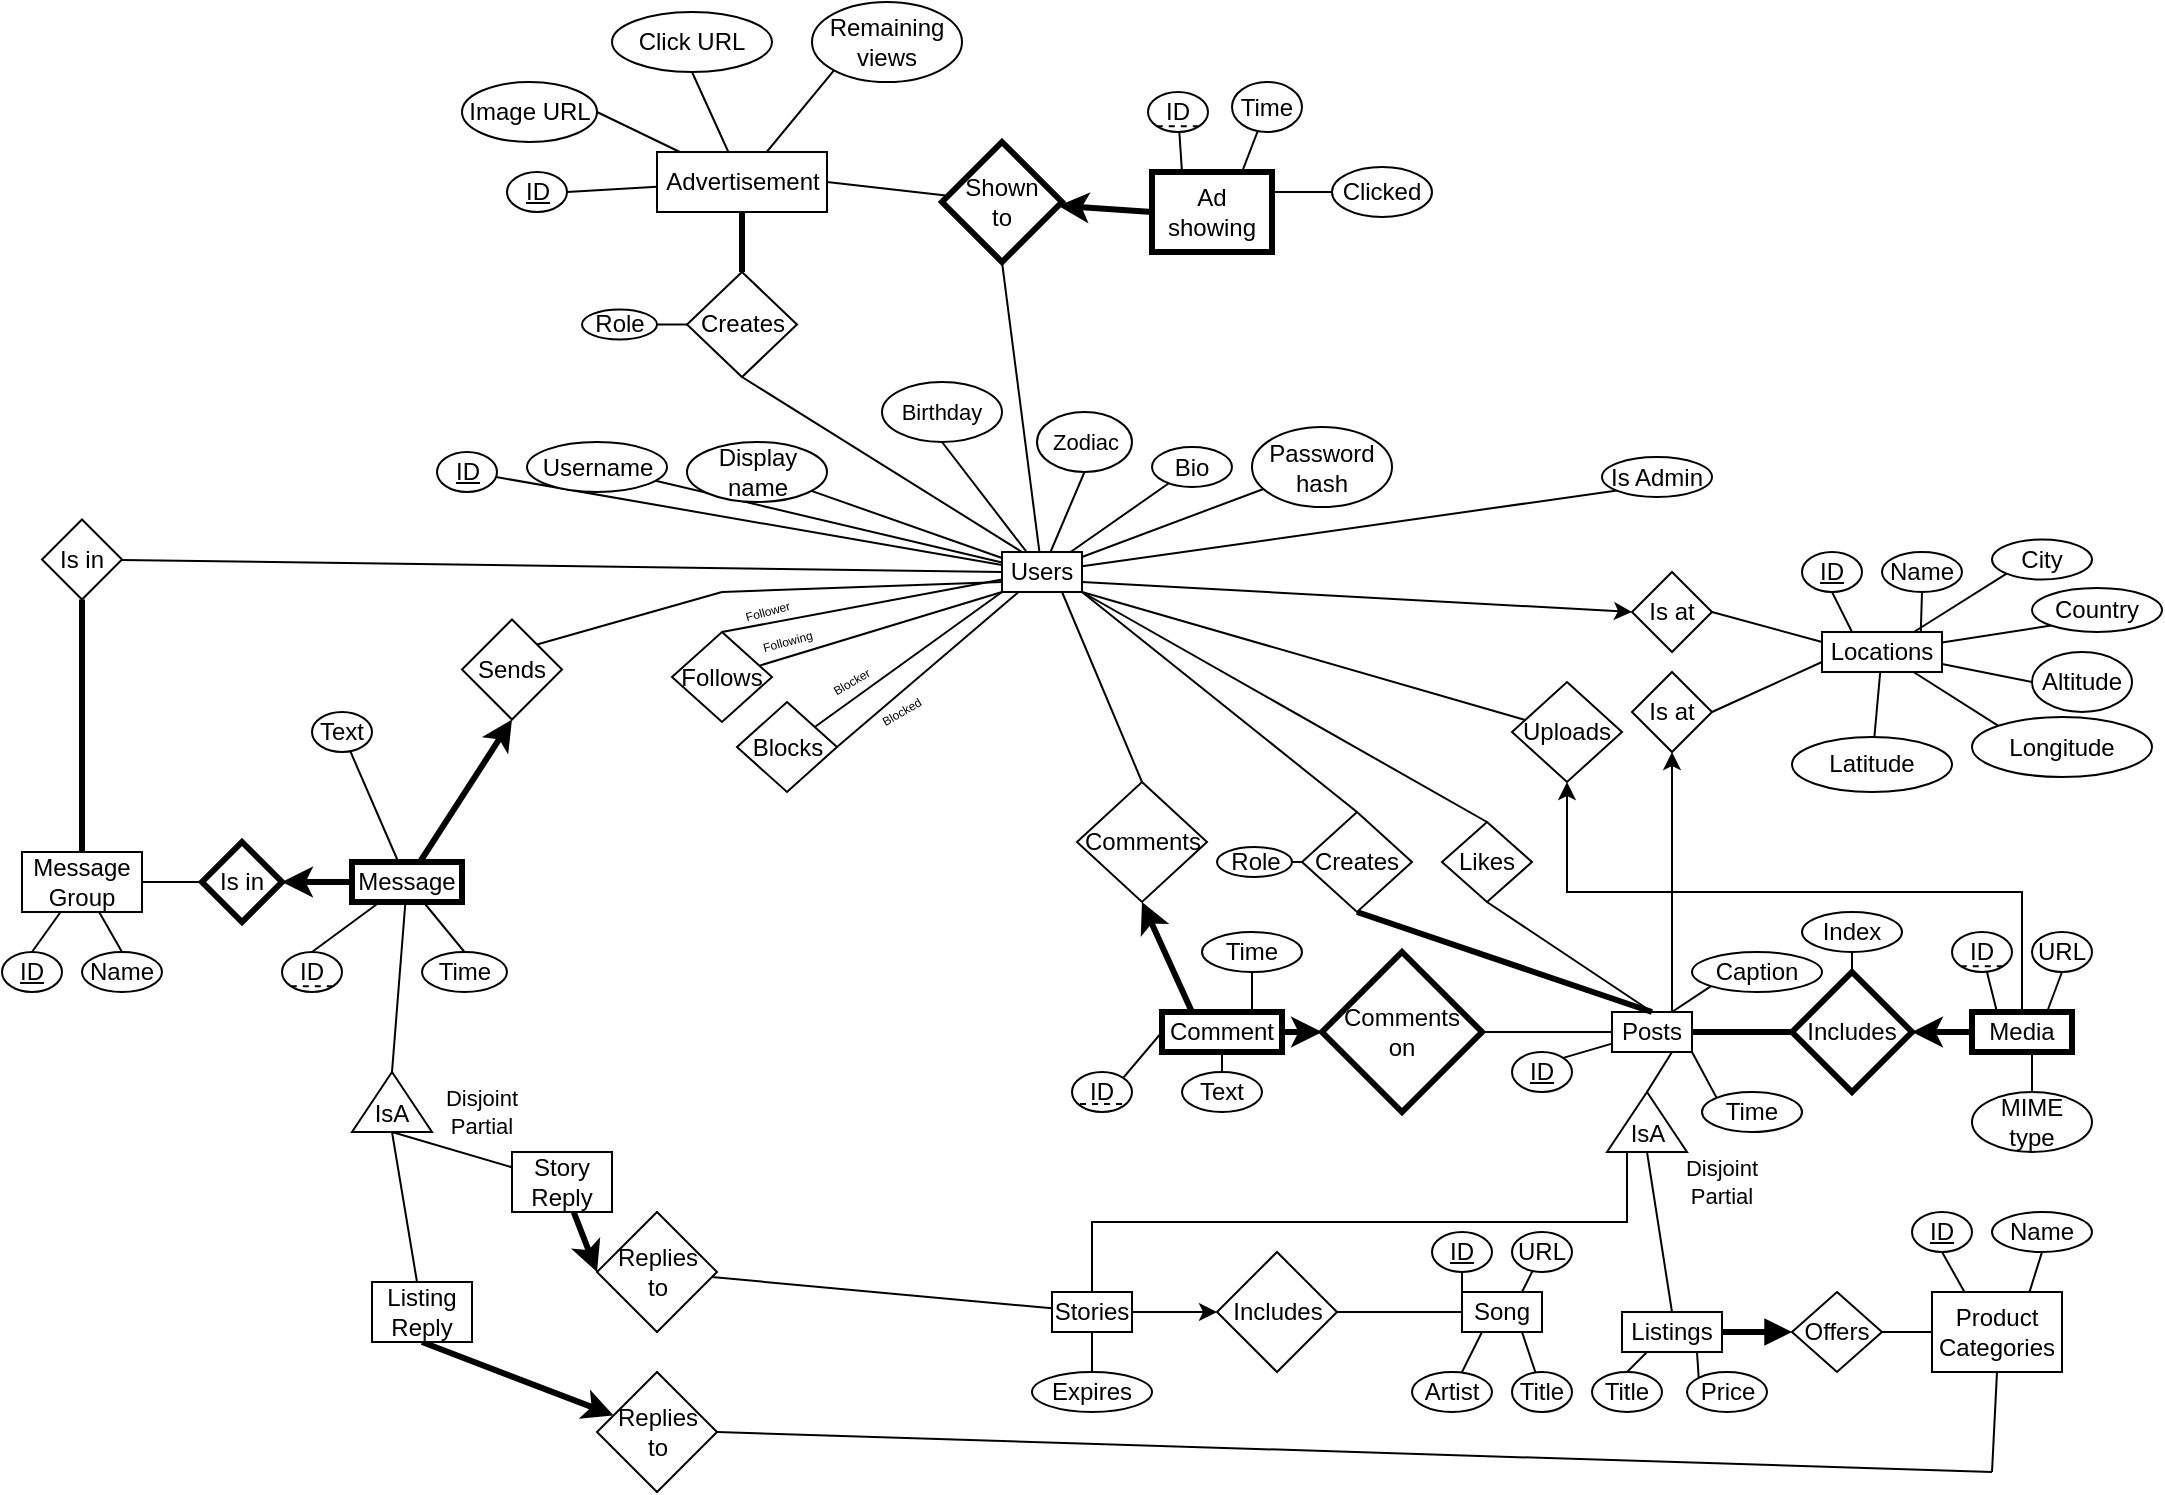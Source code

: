 <mxfile version="22.1.2" type="device">
  <diagram name="Page-1" id="3nV3hvUKcy2h1Md1wdQe">
    <mxGraphModel dx="646" dy="862" grid="1" gridSize="10" guides="1" tooltips="1" connect="1" arrows="1" fold="1" page="1" pageScale="1" pageWidth="1100" pageHeight="850" math="0" shadow="0">
      <root>
        <mxCell id="0" />
        <mxCell id="1" parent="0" />
        <mxCell id="PGLEov3v6_yK6zKkf72v-2" value="&lt;u&gt;ID&lt;/u&gt;" style="ellipse;whiteSpace=wrap;html=1;" parent="1" vertex="1">
          <mxGeometry x="770" y="610" width="30" height="20" as="geometry" />
        </mxCell>
        <mxCell id="PGLEov3v6_yK6zKkf72v-15" style="rounded=0;orthogonalLoop=1;jettySize=auto;html=1;entryX=1;entryY=0;entryDx=0;entryDy=0;fontFamily=Helvetica;fontSize=12;fontColor=default;endArrow=none;endFill=0;" parent="1" source="PGLEov3v6_yK6zKkf72v-4" target="PGLEov3v6_yK6zKkf72v-2" edge="1">
          <mxGeometry relative="1" as="geometry" />
        </mxCell>
        <mxCell id="PGLEov3v6_yK6zKkf72v-20" style="edgeStyle=none;shape=connector;rounded=0;orthogonalLoop=1;jettySize=auto;html=1;exitX=1;exitY=0.5;exitDx=0;exitDy=0;entryX=0;entryY=0.5;entryDx=0;entryDy=0;labelBackgroundColor=default;strokeColor=default;align=center;verticalAlign=middle;fontFamily=Helvetica;fontSize=12;fontColor=default;endArrow=none;endFill=0;strokeWidth=3;" parent="1" source="PGLEov3v6_yK6zKkf72v-4" target="PGLEov3v6_yK6zKkf72v-10" edge="1">
          <mxGeometry relative="1" as="geometry" />
        </mxCell>
        <mxCell id="PGLEov3v6_yK6zKkf72v-112" style="edgeStyle=none;shape=connector;rounded=0;orthogonalLoop=1;jettySize=auto;html=1;exitX=0.75;exitY=0;exitDx=0;exitDy=0;entryX=0.5;entryY=1;entryDx=0;entryDy=0;labelBackgroundColor=default;strokeColor=default;align=center;verticalAlign=middle;fontFamily=Helvetica;fontSize=12;fontColor=default;endArrow=classic;endFill=1;" parent="1" source="PGLEov3v6_yK6zKkf72v-4" target="PGLEov3v6_yK6zKkf72v-111" edge="1">
          <mxGeometry relative="1" as="geometry" />
        </mxCell>
        <mxCell id="PGLEov3v6_yK6zKkf72v-4" value="Posts" style="rounded=0;whiteSpace=wrap;html=1;" parent="1" vertex="1">
          <mxGeometry x="820" y="590" width="40" height="20" as="geometry" />
        </mxCell>
        <mxCell id="PGLEov3v6_yK6zKkf72v-86" style="edgeStyle=none;shape=connector;rounded=0;orthogonalLoop=1;jettySize=auto;html=1;exitX=0;exitY=0;exitDx=0;exitDy=0;entryX=1;entryY=1;entryDx=0;entryDy=0;labelBackgroundColor=default;strokeColor=default;align=center;verticalAlign=middle;fontFamily=Helvetica;fontSize=12;fontColor=default;endArrow=none;endFill=0;" parent="1" source="PGLEov3v6_yK6zKkf72v-5" target="PGLEov3v6_yK6zKkf72v-4" edge="1">
          <mxGeometry relative="1" as="geometry" />
        </mxCell>
        <mxCell id="PGLEov3v6_yK6zKkf72v-5" value="Time" style="ellipse;whiteSpace=wrap;html=1;" parent="1" vertex="1">
          <mxGeometry x="865" y="630" width="50" height="20" as="geometry" />
        </mxCell>
        <mxCell id="PGLEov3v6_yK6zKkf72v-18" style="edgeStyle=orthogonalEdgeStyle;shape=connector;rounded=0;orthogonalLoop=1;jettySize=auto;html=1;entryX=0.5;entryY=0;entryDx=0;entryDy=0;labelBackgroundColor=default;strokeColor=default;align=center;verticalAlign=middle;fontFamily=Helvetica;fontSize=12;fontColor=default;endArrow=none;endFill=0;exitX=0;exitY=0.25;exitDx=0;exitDy=0;" parent="1" source="PGLEov3v6_yK6zKkf72v-59" target="PGLEov3v6_yK6zKkf72v-7" edge="1">
          <mxGeometry relative="1" as="geometry">
            <mxPoint x="645" y="710" as="sourcePoint" />
          </mxGeometry>
        </mxCell>
        <mxCell id="PGLEov3v6_yK6zKkf72v-19" style="edgeStyle=none;shape=connector;rounded=0;orthogonalLoop=1;jettySize=auto;html=1;exitX=0.5;exitY=1;exitDx=0;exitDy=0;entryX=0.5;entryY=0;entryDx=0;entryDy=0;labelBackgroundColor=default;strokeColor=default;align=center;verticalAlign=middle;fontFamily=Helvetica;fontSize=12;fontColor=default;endArrow=none;endFill=0;" parent="1" source="PGLEov3v6_yK6zKkf72v-7" target="PGLEov3v6_yK6zKkf72v-9" edge="1">
          <mxGeometry relative="1" as="geometry" />
        </mxCell>
        <mxCell id="PGLEov3v6_yK6zKkf72v-34" style="edgeStyle=none;shape=connector;rounded=0;orthogonalLoop=1;jettySize=auto;html=1;exitX=1;exitY=0.5;exitDx=0;exitDy=0;entryX=0;entryY=0.5;entryDx=0;entryDy=0;labelBackgroundColor=default;strokeColor=default;align=center;verticalAlign=middle;fontFamily=Helvetica;fontSize=12;fontColor=default;endArrow=classic;endFill=1;" parent="1" source="PGLEov3v6_yK6zKkf72v-7" target="PGLEov3v6_yK6zKkf72v-31" edge="1">
          <mxGeometry relative="1" as="geometry" />
        </mxCell>
        <mxCell id="PGLEov3v6_yK6zKkf72v-7" value="Stories" style="rounded=0;whiteSpace=wrap;html=1;strokeColor=default;align=center;verticalAlign=middle;fontFamily=Helvetica;fontSize=12;fontColor=default;fillColor=default;" parent="1" vertex="1">
          <mxGeometry x="540" y="730" width="40" height="20" as="geometry" />
        </mxCell>
        <mxCell id="PGLEov3v6_yK6zKkf72v-9" value="Expires" style="ellipse;whiteSpace=wrap;html=1;strokeColor=default;align=center;verticalAlign=middle;fontFamily=Helvetica;fontSize=12;fontColor=default;fillColor=default;" parent="1" vertex="1">
          <mxGeometry x="530" y="770" width="60" height="20" as="geometry" />
        </mxCell>
        <mxCell id="PGLEov3v6_yK6zKkf72v-21" style="edgeStyle=none;rounded=0;orthogonalLoop=1;jettySize=auto;html=1;exitX=1;exitY=0.5;exitDx=0;exitDy=0;entryX=0;entryY=0.5;entryDx=0;entryDy=0;labelBackgroundColor=default;strokeColor=default;align=center;verticalAlign=middle;fontFamily=Helvetica;fontSize=12;fontColor=default;endArrow=none;endFill=0;startArrow=classic;startFill=1;strokeWidth=3;" parent="1" source="PGLEov3v6_yK6zKkf72v-10" target="PGLEov3v6_yK6zKkf72v-11" edge="1">
          <mxGeometry relative="1" as="geometry" />
        </mxCell>
        <mxCell id="PGLEov3v6_yK6zKkf72v-25" style="edgeStyle=none;shape=connector;rounded=0;orthogonalLoop=1;jettySize=auto;html=1;exitX=0.5;exitY=0;exitDx=0;exitDy=0;labelBackgroundColor=default;strokeColor=default;align=center;verticalAlign=middle;fontFamily=Helvetica;fontSize=12;fontColor=default;endArrow=none;endFill=0;" parent="1" source="PGLEov3v6_yK6zKkf72v-10" target="PGLEov3v6_yK6zKkf72v-24" edge="1">
          <mxGeometry relative="1" as="geometry" />
        </mxCell>
        <mxCell id="PGLEov3v6_yK6zKkf72v-10" value="Includes" style="rhombus;whiteSpace=wrap;html=1;strokeColor=default;align=center;verticalAlign=middle;fontFamily=Helvetica;fontSize=12;fontColor=default;fillColor=default;strokeWidth=3;" parent="1" vertex="1">
          <mxGeometry x="910" y="570" width="60" height="60" as="geometry" />
        </mxCell>
        <mxCell id="PGLEov3v6_yK6zKkf72v-22" style="edgeStyle=none;shape=connector;rounded=0;orthogonalLoop=1;jettySize=auto;html=1;exitX=0.25;exitY=0;exitDx=0;exitDy=0;labelBackgroundColor=default;strokeColor=default;align=center;verticalAlign=middle;fontFamily=Helvetica;fontSize=12;fontColor=default;endArrow=none;endFill=0;" parent="1" source="PGLEov3v6_yK6zKkf72v-11" target="PGLEov3v6_yK6zKkf72v-12" edge="1">
          <mxGeometry relative="1" as="geometry" />
        </mxCell>
        <mxCell id="PGLEov3v6_yK6zKkf72v-23" style="edgeStyle=none;shape=connector;rounded=0;orthogonalLoop=1;jettySize=auto;html=1;exitX=0.75;exitY=0;exitDx=0;exitDy=0;entryX=0.5;entryY=1;entryDx=0;entryDy=0;labelBackgroundColor=default;strokeColor=default;align=center;verticalAlign=middle;fontFamily=Helvetica;fontSize=12;fontColor=default;endArrow=none;endFill=0;" parent="1" source="PGLEov3v6_yK6zKkf72v-11" target="PGLEov3v6_yK6zKkf72v-13" edge="1">
          <mxGeometry relative="1" as="geometry" />
        </mxCell>
        <mxCell id="PGLEov3v6_yK6zKkf72v-11" value="Media" style="rounded=0;whiteSpace=wrap;html=1;strokeColor=default;align=center;verticalAlign=middle;fontFamily=Helvetica;fontSize=12;fontColor=default;fillColor=default;strokeWidth=3;" parent="1" vertex="1">
          <mxGeometry x="1000" y="590" width="50" height="20" as="geometry" />
        </mxCell>
        <mxCell id="PGLEov3v6_yK6zKkf72v-12" value="ID" style="ellipse;whiteSpace=wrap;html=1;strokeColor=default;align=center;verticalAlign=middle;fontFamily=Helvetica;fontSize=12;fontColor=default;fillColor=default;" parent="1" vertex="1">
          <mxGeometry x="990" y="550" width="30" height="20" as="geometry" />
        </mxCell>
        <mxCell id="PGLEov3v6_yK6zKkf72v-13" value="URL" style="ellipse;whiteSpace=wrap;html=1;strokeColor=default;align=center;verticalAlign=middle;fontFamily=Helvetica;fontSize=12;fontColor=default;fillColor=default;" parent="1" vertex="1">
          <mxGeometry x="1030" y="550" width="30" height="20" as="geometry" />
        </mxCell>
        <mxCell id="PGLEov3v6_yK6zKkf72v-24" value="Index" style="ellipse;whiteSpace=wrap;html=1;strokeColor=default;align=center;verticalAlign=middle;fontFamily=Helvetica;fontSize=12;fontColor=default;fillColor=default;" parent="1" vertex="1">
          <mxGeometry x="915" y="540" width="50" height="20" as="geometry" />
        </mxCell>
        <mxCell id="PGLEov3v6_yK6zKkf72v-29" style="edgeStyle=none;shape=connector;rounded=0;orthogonalLoop=1;jettySize=auto;html=1;exitX=1;exitY=0.5;exitDx=0;exitDy=0;labelBackgroundColor=default;strokeColor=default;align=center;verticalAlign=middle;fontFamily=Helvetica;fontSize=12;fontColor=default;endArrow=none;endFill=0;" parent="1" source="PGLEov3v6_yK6zKkf72v-26" target="PGLEov3v6_yK6zKkf72v-4" edge="1">
          <mxGeometry relative="1" as="geometry" />
        </mxCell>
        <mxCell id="PGLEov3v6_yK6zKkf72v-26" value="Comments&lt;br&gt;on" style="rhombus;whiteSpace=wrap;html=1;strokeColor=default;align=center;verticalAlign=middle;fontFamily=Helvetica;fontSize=12;fontColor=default;fillColor=default;strokeWidth=3;" parent="1" vertex="1">
          <mxGeometry x="675" y="560" width="80" height="80" as="geometry" />
        </mxCell>
        <mxCell id="PGLEov3v6_yK6zKkf72v-44" style="edgeStyle=none;shape=connector;rounded=0;orthogonalLoop=1;jettySize=auto;html=1;exitX=1;exitY=0.5;exitDx=0;exitDy=0;labelBackgroundColor=default;strokeColor=default;align=center;verticalAlign=middle;fontFamily=Helvetica;fontSize=12;fontColor=default;endArrow=classic;endFill=1;strokeWidth=3;" parent="1" source="PGLEov3v6_yK6zKkf72v-30" target="PGLEov3v6_yK6zKkf72v-26" edge="1">
          <mxGeometry relative="1" as="geometry" />
        </mxCell>
        <mxCell id="PGLEov3v6_yK6zKkf72v-30" value="Comment" style="rounded=0;whiteSpace=wrap;html=1;strokeColor=default;align=center;verticalAlign=middle;fontFamily=Helvetica;fontSize=12;fontColor=default;fillColor=default;strokeWidth=3;" parent="1" vertex="1">
          <mxGeometry x="595" y="590" width="60" height="20" as="geometry" />
        </mxCell>
        <mxCell id="PGLEov3v6_yK6zKkf72v-35" style="edgeStyle=none;shape=connector;rounded=0;orthogonalLoop=1;jettySize=auto;html=1;exitX=1;exitY=0.5;exitDx=0;exitDy=0;entryX=0;entryY=0.5;entryDx=0;entryDy=0;labelBackgroundColor=default;strokeColor=default;align=center;verticalAlign=middle;fontFamily=Helvetica;fontSize=12;fontColor=default;endArrow=none;endFill=0;" parent="1" source="PGLEov3v6_yK6zKkf72v-31" target="PGLEov3v6_yK6zKkf72v-33" edge="1">
          <mxGeometry relative="1" as="geometry" />
        </mxCell>
        <mxCell id="PGLEov3v6_yK6zKkf72v-31" value="Includes" style="rhombus;whiteSpace=wrap;html=1;strokeColor=default;align=center;verticalAlign=middle;fontFamily=Helvetica;fontSize=12;fontColor=default;fillColor=default;" parent="1" vertex="1">
          <mxGeometry x="622.5" y="710" width="60" height="60" as="geometry" />
        </mxCell>
        <mxCell id="PGLEov3v6_yK6zKkf72v-40" style="edgeStyle=none;shape=connector;rounded=0;orthogonalLoop=1;jettySize=auto;html=1;exitX=0;exitY=0;exitDx=0;exitDy=0;entryX=0.5;entryY=1;entryDx=0;entryDy=0;labelBackgroundColor=default;strokeColor=default;align=center;verticalAlign=middle;fontFamily=Helvetica;fontSize=12;fontColor=default;endArrow=none;endFill=0;" parent="1" source="PGLEov3v6_yK6zKkf72v-33" target="PGLEov3v6_yK6zKkf72v-36" edge="1">
          <mxGeometry relative="1" as="geometry" />
        </mxCell>
        <mxCell id="PGLEov3v6_yK6zKkf72v-41" style="edgeStyle=none;shape=connector;rounded=0;orthogonalLoop=1;jettySize=auto;html=1;exitX=0.75;exitY=0;exitDx=0;exitDy=0;labelBackgroundColor=default;strokeColor=default;align=center;verticalAlign=middle;fontFamily=Helvetica;fontSize=12;fontColor=default;endArrow=none;endFill=0;" parent="1" source="PGLEov3v6_yK6zKkf72v-33" target="PGLEov3v6_yK6zKkf72v-37" edge="1">
          <mxGeometry relative="1" as="geometry" />
        </mxCell>
        <mxCell id="PGLEov3v6_yK6zKkf72v-42" style="edgeStyle=none;shape=connector;rounded=0;orthogonalLoop=1;jettySize=auto;html=1;exitX=0.75;exitY=1;exitDx=0;exitDy=0;labelBackgroundColor=default;strokeColor=default;align=center;verticalAlign=middle;fontFamily=Helvetica;fontSize=12;fontColor=default;endArrow=none;endFill=0;" parent="1" source="PGLEov3v6_yK6zKkf72v-33" target="PGLEov3v6_yK6zKkf72v-38" edge="1">
          <mxGeometry relative="1" as="geometry" />
        </mxCell>
        <mxCell id="PGLEov3v6_yK6zKkf72v-43" style="edgeStyle=none;shape=connector;rounded=0;orthogonalLoop=1;jettySize=auto;html=1;exitX=0.25;exitY=1;exitDx=0;exitDy=0;labelBackgroundColor=default;strokeColor=default;align=center;verticalAlign=middle;fontFamily=Helvetica;fontSize=12;fontColor=default;endArrow=none;endFill=0;" parent="1" source="PGLEov3v6_yK6zKkf72v-33" target="PGLEov3v6_yK6zKkf72v-39" edge="1">
          <mxGeometry relative="1" as="geometry" />
        </mxCell>
        <mxCell id="PGLEov3v6_yK6zKkf72v-33" value="Song" style="rounded=0;whiteSpace=wrap;html=1;strokeColor=default;align=center;verticalAlign=middle;fontFamily=Helvetica;fontSize=12;fontColor=default;fillColor=default;" parent="1" vertex="1">
          <mxGeometry x="745" y="730" width="40" height="20" as="geometry" />
        </mxCell>
        <mxCell id="PGLEov3v6_yK6zKkf72v-36" value="&lt;u&gt;ID&lt;/u&gt;" style="ellipse;whiteSpace=wrap;html=1;strokeColor=default;align=center;verticalAlign=middle;fontFamily=Helvetica;fontSize=12;fontColor=default;fillColor=default;" parent="1" vertex="1">
          <mxGeometry x="730" y="700" width="30" height="20" as="geometry" />
        </mxCell>
        <mxCell id="PGLEov3v6_yK6zKkf72v-37" value="URL" style="ellipse;whiteSpace=wrap;html=1;strokeColor=default;align=center;verticalAlign=middle;fontFamily=Helvetica;fontSize=12;fontColor=default;fillColor=default;" parent="1" vertex="1">
          <mxGeometry x="770" y="700" width="30" height="20" as="geometry" />
        </mxCell>
        <mxCell id="PGLEov3v6_yK6zKkf72v-38" value="Title" style="ellipse;whiteSpace=wrap;html=1;strokeColor=default;align=center;verticalAlign=middle;fontFamily=Helvetica;fontSize=12;fontColor=default;fillColor=default;" parent="1" vertex="1">
          <mxGeometry x="770" y="770" width="30" height="20" as="geometry" />
        </mxCell>
        <mxCell id="PGLEov3v6_yK6zKkf72v-39" value="Artist" style="ellipse;whiteSpace=wrap;html=1;strokeColor=default;align=center;verticalAlign=middle;fontFamily=Helvetica;fontSize=12;fontColor=default;fillColor=default;" parent="1" vertex="1">
          <mxGeometry x="720" y="770" width="40" height="20" as="geometry" />
        </mxCell>
        <mxCell id="PGLEov3v6_yK6zKkf72v-98" style="edgeStyle=none;shape=connector;rounded=0;orthogonalLoop=1;jettySize=auto;html=1;exitX=1;exitY=0;exitDx=0;exitDy=0;entryX=0;entryY=0.5;entryDx=0;entryDy=0;labelBackgroundColor=default;strokeColor=default;align=center;verticalAlign=middle;fontFamily=Helvetica;fontSize=12;fontColor=default;endArrow=none;endFill=0;" parent="1" source="PGLEov3v6_yK6zKkf72v-45" target="PGLEov3v6_yK6zKkf72v-30" edge="1">
          <mxGeometry relative="1" as="geometry" />
        </mxCell>
        <mxCell id="PGLEov3v6_yK6zKkf72v-45" value="ID" style="ellipse;whiteSpace=wrap;html=1;strokeColor=default;align=center;verticalAlign=middle;fontFamily=Helvetica;fontSize=12;fontColor=default;fillColor=default;" parent="1" vertex="1">
          <mxGeometry x="550" y="620" width="30" height="20" as="geometry" />
        </mxCell>
        <mxCell id="PGLEov3v6_yK6zKkf72v-50" style="edgeStyle=none;shape=connector;rounded=0;orthogonalLoop=1;jettySize=auto;html=1;exitX=0.5;exitY=1;exitDx=0;exitDy=0;entryX=0.75;entryY=0;entryDx=0;entryDy=0;labelBackgroundColor=default;strokeColor=default;align=center;verticalAlign=middle;fontFamily=Helvetica;fontSize=12;fontColor=default;endArrow=none;endFill=0;" parent="1" source="PGLEov3v6_yK6zKkf72v-46" target="PGLEov3v6_yK6zKkf72v-30" edge="1">
          <mxGeometry relative="1" as="geometry" />
        </mxCell>
        <mxCell id="PGLEov3v6_yK6zKkf72v-46" value="Time" style="ellipse;whiteSpace=wrap;html=1;" parent="1" vertex="1">
          <mxGeometry x="615" y="550" width="50" height="20" as="geometry" />
        </mxCell>
        <mxCell id="PGLEov3v6_yK6zKkf72v-48" style="edgeStyle=none;shape=connector;rounded=0;orthogonalLoop=1;jettySize=auto;html=1;exitX=0.5;exitY=0;exitDx=0;exitDy=0;labelBackgroundColor=default;strokeColor=default;align=center;verticalAlign=middle;fontFamily=Helvetica;fontSize=12;fontColor=default;endArrow=none;endFill=0;" parent="1" source="PGLEov3v6_yK6zKkf72v-47" target="PGLEov3v6_yK6zKkf72v-30" edge="1">
          <mxGeometry relative="1" as="geometry" />
        </mxCell>
        <mxCell id="PGLEov3v6_yK6zKkf72v-47" value="Text" style="ellipse;whiteSpace=wrap;html=1;strokeColor=default;align=center;verticalAlign=middle;fontFamily=Helvetica;fontSize=12;fontColor=default;fillColor=default;" parent="1" vertex="1">
          <mxGeometry x="605" y="620" width="40" height="20" as="geometry" />
        </mxCell>
        <mxCell id="PGLEov3v6_yK6zKkf72v-56" style="edgeStyle=none;shape=connector;rounded=0;orthogonalLoop=1;jettySize=auto;html=1;labelBackgroundColor=default;strokeColor=default;align=center;verticalAlign=middle;fontFamily=Helvetica;fontSize=12;fontColor=default;endArrow=none;endFill=0;strokeWidth=1;" parent="1" source="PGLEov3v6_yK6zKkf72v-162" target="PGLEov3v6_yK6zKkf72v-7" edge="1">
          <mxGeometry relative="1" as="geometry">
            <mxPoint x="525" y="740" as="sourcePoint" />
            <mxPoint x="555" y="740" as="targetPoint" />
          </mxGeometry>
        </mxCell>
        <mxCell id="PGLEov3v6_yK6zKkf72v-58" style="edgeStyle=none;shape=connector;rounded=0;orthogonalLoop=1;jettySize=auto;html=1;exitX=0;exitY=1;exitDx=0;exitDy=0;entryX=0.75;entryY=0;entryDx=0;entryDy=0;labelBackgroundColor=default;strokeColor=default;align=center;verticalAlign=middle;fontFamily=Helvetica;fontSize=12;fontColor=default;endArrow=none;endFill=0;" parent="1" source="PGLEov3v6_yK6zKkf72v-57" target="PGLEov3v6_yK6zKkf72v-4" edge="1">
          <mxGeometry relative="1" as="geometry" />
        </mxCell>
        <mxCell id="PGLEov3v6_yK6zKkf72v-57" value="Caption" style="ellipse;whiteSpace=wrap;html=1;strokeColor=default;align=center;verticalAlign=middle;fontFamily=Helvetica;fontSize=12;fontColor=default;fillColor=default;" parent="1" vertex="1">
          <mxGeometry x="860" y="560" width="65" height="20" as="geometry" />
        </mxCell>
        <mxCell id="PGLEov3v6_yK6zKkf72v-60" style="edgeStyle=none;shape=connector;rounded=0;orthogonalLoop=1;jettySize=auto;html=1;exitX=1;exitY=0.5;exitDx=0;exitDy=0;entryX=0.75;entryY=1;entryDx=0;entryDy=0;labelBackgroundColor=default;strokeColor=default;align=center;verticalAlign=middle;fontFamily=Helvetica;fontSize=12;fontColor=default;endArrow=none;endFill=0;" parent="1" source="PGLEov3v6_yK6zKkf72v-59" target="PGLEov3v6_yK6zKkf72v-4" edge="1">
          <mxGeometry relative="1" as="geometry" />
        </mxCell>
        <mxCell id="PGLEov3v6_yK6zKkf72v-59" value="IsA" style="triangle;whiteSpace=wrap;html=1;rotation=0;direction=north;align=center;verticalAlign=bottom;" parent="1" vertex="1">
          <mxGeometry x="817.5" y="630" width="40" height="30" as="geometry" />
        </mxCell>
        <mxCell id="PGLEov3v6_yK6zKkf72v-62" style="edgeStyle=none;shape=connector;rounded=0;orthogonalLoop=1;jettySize=auto;html=1;exitX=0.5;exitY=0;exitDx=0;exitDy=0;entryX=0;entryY=0.5;entryDx=0;entryDy=0;labelBackgroundColor=default;strokeColor=default;align=center;verticalAlign=middle;fontFamily=Helvetica;fontSize=12;fontColor=default;endArrow=none;endFill=0;" parent="1" source="PGLEov3v6_yK6zKkf72v-61" target="PGLEov3v6_yK6zKkf72v-59" edge="1">
          <mxGeometry relative="1" as="geometry" />
        </mxCell>
        <mxCell id="PGLEov3v6_yK6zKkf72v-72" style="edgeStyle=none;shape=connector;rounded=0;orthogonalLoop=1;jettySize=auto;html=1;exitX=1;exitY=0.5;exitDx=0;exitDy=0;entryX=0;entryY=0.5;entryDx=0;entryDy=0;labelBackgroundColor=default;strokeColor=default;align=center;verticalAlign=middle;fontFamily=Helvetica;fontSize=12;fontColor=default;endArrow=block;endFill=1;strokeWidth=3;" parent="1" source="PGLEov3v6_yK6zKkf72v-61" target="PGLEov3v6_yK6zKkf72v-67" edge="1">
          <mxGeometry relative="1" as="geometry" />
        </mxCell>
        <mxCell id="PGLEov3v6_yK6zKkf72v-61" value="Listings" style="rounded=0;whiteSpace=wrap;html=1;strokeColor=default;align=center;verticalAlign=middle;fontFamily=Helvetica;fontSize=12;fontColor=default;fillColor=default;" parent="1" vertex="1">
          <mxGeometry x="825" y="740" width="50" height="20" as="geometry" />
        </mxCell>
        <mxCell id="PGLEov3v6_yK6zKkf72v-65" style="edgeStyle=none;shape=connector;rounded=0;orthogonalLoop=1;jettySize=auto;html=1;exitX=0.5;exitY=0;exitDx=0;exitDy=0;entryX=0.25;entryY=1;entryDx=0;entryDy=0;labelBackgroundColor=default;strokeColor=default;align=center;verticalAlign=middle;fontFamily=Helvetica;fontSize=12;fontColor=default;endArrow=none;endFill=0;" parent="1" source="PGLEov3v6_yK6zKkf72v-63" target="PGLEov3v6_yK6zKkf72v-61" edge="1">
          <mxGeometry relative="1" as="geometry" />
        </mxCell>
        <mxCell id="PGLEov3v6_yK6zKkf72v-63" value="Title" style="ellipse;whiteSpace=wrap;html=1;strokeColor=default;align=center;verticalAlign=middle;fontFamily=Helvetica;fontSize=12;fontColor=default;fillColor=default;" parent="1" vertex="1">
          <mxGeometry x="810" y="770" width="35" height="20" as="geometry" />
        </mxCell>
        <mxCell id="PGLEov3v6_yK6zKkf72v-66" style="edgeStyle=none;shape=connector;rounded=0;orthogonalLoop=1;jettySize=auto;html=1;exitX=0;exitY=0;exitDx=0;exitDy=0;entryX=0.75;entryY=1;entryDx=0;entryDy=0;labelBackgroundColor=default;strokeColor=default;align=center;verticalAlign=middle;fontFamily=Helvetica;fontSize=12;fontColor=default;endArrow=none;endFill=0;" parent="1" source="PGLEov3v6_yK6zKkf72v-64" target="PGLEov3v6_yK6zKkf72v-61" edge="1">
          <mxGeometry relative="1" as="geometry" />
        </mxCell>
        <mxCell id="PGLEov3v6_yK6zKkf72v-64" value="Price" style="ellipse;whiteSpace=wrap;html=1;strokeColor=default;align=center;verticalAlign=middle;fontFamily=Helvetica;fontSize=12;fontColor=default;fillColor=default;" parent="1" vertex="1">
          <mxGeometry x="857.5" y="770" width="40" height="20" as="geometry" />
        </mxCell>
        <mxCell id="PGLEov3v6_yK6zKkf72v-73" style="edgeStyle=none;shape=connector;rounded=0;orthogonalLoop=1;jettySize=auto;html=1;exitX=1;exitY=0.5;exitDx=0;exitDy=0;entryX=0;entryY=0.5;entryDx=0;entryDy=0;labelBackgroundColor=default;strokeColor=default;align=center;verticalAlign=middle;fontFamily=Helvetica;fontSize=12;fontColor=default;endArrow=none;endFill=0;" parent="1" source="PGLEov3v6_yK6zKkf72v-67" target="PGLEov3v6_yK6zKkf72v-68" edge="1">
          <mxGeometry relative="1" as="geometry" />
        </mxCell>
        <mxCell id="PGLEov3v6_yK6zKkf72v-67" value="Offers" style="rhombus;whiteSpace=wrap;html=1;strokeColor=default;align=center;verticalAlign=middle;fontFamily=Helvetica;fontSize=12;fontColor=default;fillColor=default;" parent="1" vertex="1">
          <mxGeometry x="910" y="730" width="45" height="40" as="geometry" />
        </mxCell>
        <mxCell id="PGLEov3v6_yK6zKkf72v-74" style="edgeStyle=none;shape=connector;rounded=0;orthogonalLoop=1;jettySize=auto;html=1;exitX=0.25;exitY=0;exitDx=0;exitDy=0;entryX=0.5;entryY=1;entryDx=0;entryDy=0;labelBackgroundColor=default;strokeColor=default;align=center;verticalAlign=middle;fontFamily=Helvetica;fontSize=12;fontColor=default;endArrow=none;endFill=0;" parent="1" source="PGLEov3v6_yK6zKkf72v-68" target="PGLEov3v6_yK6zKkf72v-69" edge="1">
          <mxGeometry relative="1" as="geometry" />
        </mxCell>
        <mxCell id="PGLEov3v6_yK6zKkf72v-75" style="edgeStyle=none;shape=connector;rounded=0;orthogonalLoop=1;jettySize=auto;html=1;exitX=0.75;exitY=0;exitDx=0;exitDy=0;entryX=0.5;entryY=1;entryDx=0;entryDy=0;labelBackgroundColor=default;strokeColor=default;align=center;verticalAlign=middle;fontFamily=Helvetica;fontSize=12;fontColor=default;endArrow=none;endFill=0;" parent="1" source="PGLEov3v6_yK6zKkf72v-68" target="PGLEov3v6_yK6zKkf72v-70" edge="1">
          <mxGeometry relative="1" as="geometry" />
        </mxCell>
        <mxCell id="jvB11sOvz_pckkRQVfq_-10" style="edgeStyle=none;shape=connector;rounded=0;orthogonalLoop=1;jettySize=auto;html=1;exitX=0.5;exitY=1;exitDx=0;exitDy=0;labelBackgroundColor=default;strokeColor=default;align=center;verticalAlign=middle;fontFamily=Helvetica;fontSize=11;fontColor=default;endArrow=none;endFill=0;" edge="1" parent="1" source="PGLEov3v6_yK6zKkf72v-68">
          <mxGeometry relative="1" as="geometry">
            <mxPoint x="1010" y="820" as="targetPoint" />
          </mxGeometry>
        </mxCell>
        <mxCell id="PGLEov3v6_yK6zKkf72v-68" value="Product&lt;br&gt;Categories" style="rounded=0;whiteSpace=wrap;html=1;strokeColor=default;align=center;verticalAlign=middle;fontFamily=Helvetica;fontSize=12;fontColor=default;fillColor=default;" parent="1" vertex="1">
          <mxGeometry x="980" y="730" width="65" height="40" as="geometry" />
        </mxCell>
        <mxCell id="PGLEov3v6_yK6zKkf72v-69" value="ID" style="ellipse;whiteSpace=wrap;html=1;strokeColor=default;align=center;verticalAlign=middle;fontFamily=Helvetica;fontSize=12;fontColor=default;fillColor=default;fontStyle=4" parent="1" vertex="1">
          <mxGeometry x="970" y="690" width="30" height="20" as="geometry" />
        </mxCell>
        <mxCell id="PGLEov3v6_yK6zKkf72v-70" value="Name" style="ellipse;whiteSpace=wrap;html=1;strokeColor=default;align=center;verticalAlign=middle;fontFamily=Helvetica;fontSize=12;fontColor=default;fillColor=default;" parent="1" vertex="1">
          <mxGeometry x="1010" y="690" width="50" height="20" as="geometry" />
        </mxCell>
        <mxCell id="PGLEov3v6_yK6zKkf72v-100" style="edgeStyle=none;shape=connector;rounded=0;orthogonalLoop=1;jettySize=auto;html=1;exitX=1;exitY=1;exitDx=0;exitDy=0;entryX=0.5;entryY=0;entryDx=0;entryDy=0;labelBackgroundColor=default;strokeColor=default;align=center;verticalAlign=middle;fontFamily=Helvetica;fontSize=12;fontColor=default;endArrow=none;endFill=0;" parent="1" source="PGLEov3v6_yK6zKkf72v-78" target="PGLEov3v6_yK6zKkf72v-85" edge="1">
          <mxGeometry relative="1" as="geometry" />
        </mxCell>
        <mxCell id="PGLEov3v6_yK6zKkf72v-101" style="edgeStyle=none;shape=connector;rounded=0;orthogonalLoop=1;jettySize=auto;html=1;exitX=0.75;exitY=1;exitDx=0;exitDy=0;entryX=0.5;entryY=0;entryDx=0;entryDy=0;labelBackgroundColor=default;strokeColor=default;align=center;verticalAlign=middle;fontFamily=Helvetica;fontSize=12;fontColor=default;endArrow=none;endFill=0;" parent="1" source="PGLEov3v6_yK6zKkf72v-78" target="PGLEov3v6_yK6zKkf72v-99" edge="1">
          <mxGeometry relative="1" as="geometry" />
        </mxCell>
        <mxCell id="PGLEov3v6_yK6zKkf72v-113" style="edgeStyle=none;shape=connector;rounded=0;orthogonalLoop=1;jettySize=auto;html=1;exitX=1;exitY=0.75;exitDx=0;exitDy=0;entryX=0;entryY=0.5;entryDx=0;entryDy=0;labelBackgroundColor=default;strokeColor=default;align=center;verticalAlign=middle;fontFamily=Helvetica;fontSize=12;fontColor=default;endArrow=classic;endFill=1;" parent="1" source="PGLEov3v6_yK6zKkf72v-78" target="PGLEov3v6_yK6zKkf72v-110" edge="1">
          <mxGeometry relative="1" as="geometry" />
        </mxCell>
        <mxCell id="PGLEov3v6_yK6zKkf72v-124" style="edgeStyle=none;shape=connector;rounded=0;orthogonalLoop=1;jettySize=auto;html=1;exitX=1;exitY=1;exitDx=0;exitDy=0;entryX=0.5;entryY=0;entryDx=0;entryDy=0;labelBackgroundColor=default;strokeColor=default;align=center;verticalAlign=middle;fontFamily=Helvetica;fontSize=12;fontColor=default;endArrow=none;endFill=0;" parent="1" source="PGLEov3v6_yK6zKkf72v-78" target="PGLEov3v6_yK6zKkf72v-123" edge="1">
          <mxGeometry relative="1" as="geometry" />
        </mxCell>
        <mxCell id="PGLEov3v6_yK6zKkf72v-130" style="edgeStyle=none;shape=connector;rounded=0;orthogonalLoop=1;jettySize=auto;html=1;exitX=0;exitY=1;exitDx=0;exitDy=0;labelBackgroundColor=default;strokeColor=default;align=center;verticalAlign=middle;fontFamily=Helvetica;fontSize=12;fontColor=default;endArrow=none;endFill=0;" parent="1" source="PGLEov3v6_yK6zKkf72v-78" target="PGLEov3v6_yK6zKkf72v-127" edge="1">
          <mxGeometry relative="1" as="geometry" />
        </mxCell>
        <mxCell id="PGLEov3v6_yK6zKkf72v-131" style="edgeStyle=none;shape=connector;rounded=0;orthogonalLoop=1;jettySize=auto;html=1;exitX=0;exitY=1;exitDx=0;exitDy=0;labelBackgroundColor=default;strokeColor=default;align=center;verticalAlign=middle;fontFamily=Helvetica;fontSize=12;fontColor=default;endArrow=none;endFill=0;" parent="1" source="PGLEov3v6_yK6zKkf72v-78" target="PGLEov3v6_yK6zKkf72v-128" edge="1">
          <mxGeometry relative="1" as="geometry" />
        </mxCell>
        <mxCell id="PGLEov3v6_yK6zKkf72v-142" style="edgeStyle=none;shape=connector;rounded=0;orthogonalLoop=1;jettySize=auto;html=1;exitX=0;exitY=0.5;exitDx=0;exitDy=0;labelBackgroundColor=default;strokeColor=default;align=center;verticalAlign=middle;fontFamily=Helvetica;fontSize=12;fontColor=default;endArrow=none;endFill=0;" parent="1" source="PGLEov3v6_yK6zKkf72v-78" target="PGLEov3v6_yK6zKkf72v-138" edge="1">
          <mxGeometry relative="1" as="geometry" />
        </mxCell>
        <mxCell id="PGLEov3v6_yK6zKkf72v-144" style="edgeStyle=none;shape=connector;rounded=0;orthogonalLoop=1;jettySize=auto;html=1;exitX=0;exitY=0.75;exitDx=0;exitDy=0;labelBackgroundColor=default;strokeColor=default;align=center;verticalAlign=middle;fontFamily=Helvetica;fontSize=12;fontColor=default;endArrow=none;endFill=0;" parent="1" source="PGLEov3v6_yK6zKkf72v-78" edge="1">
          <mxGeometry relative="1" as="geometry">
            <mxPoint x="375" y="380" as="targetPoint" />
          </mxGeometry>
        </mxCell>
        <mxCell id="PGLEov3v6_yK6zKkf72v-177" style="edgeStyle=none;shape=connector;rounded=0;orthogonalLoop=1;jettySize=auto;html=1;exitX=0.25;exitY=0;exitDx=0;exitDy=0;entryX=0.5;entryY=1;entryDx=0;entryDy=0;labelBackgroundColor=default;strokeColor=default;align=center;verticalAlign=middle;fontFamily=Helvetica;fontSize=12;fontColor=default;endArrow=none;endFill=0;" parent="1" source="PGLEov3v6_yK6zKkf72v-78" target="PGLEov3v6_yK6zKkf72v-176" edge="1">
          <mxGeometry relative="1" as="geometry" />
        </mxCell>
        <mxCell id="PGLEov3v6_yK6zKkf72v-182" style="edgeStyle=none;shape=connector;rounded=0;orthogonalLoop=1;jettySize=auto;html=1;exitX=1;exitY=1;exitDx=0;exitDy=0;labelBackgroundColor=default;strokeColor=default;align=center;verticalAlign=middle;fontFamily=Helvetica;fontSize=12;fontColor=default;endArrow=none;endFill=0;" parent="1" source="PGLEov3v6_yK6zKkf72v-78" target="PGLEov3v6_yK6zKkf72v-181" edge="1">
          <mxGeometry relative="1" as="geometry" />
        </mxCell>
        <mxCell id="PGLEov3v6_yK6zKkf72v-78" value="Users" style="rounded=0;whiteSpace=wrap;html=1;strokeColor=default;align=center;verticalAlign=middle;fontFamily=Helvetica;fontSize=12;fontColor=default;fillColor=default;" parent="1" vertex="1">
          <mxGeometry x="515" y="360" width="40" height="20" as="geometry" />
        </mxCell>
        <mxCell id="PGLEov3v6_yK6zKkf72v-88" style="edgeStyle=none;shape=connector;rounded=0;orthogonalLoop=1;jettySize=auto;html=1;labelBackgroundColor=default;strokeColor=default;align=center;verticalAlign=middle;fontFamily=Helvetica;fontSize=12;fontColor=default;endArrow=none;endFill=0;" parent="1" source="PGLEov3v6_yK6zKkf72v-79" target="PGLEov3v6_yK6zKkf72v-78" edge="1">
          <mxGeometry relative="1" as="geometry" />
        </mxCell>
        <mxCell id="PGLEov3v6_yK6zKkf72v-79" value="&lt;u&gt;ID&lt;/u&gt;" style="ellipse;whiteSpace=wrap;html=1;strokeColor=default;align=center;verticalAlign=middle;fontFamily=Helvetica;fontSize=12;fontColor=default;fillColor=default;" parent="1" vertex="1">
          <mxGeometry x="232.5" y="310" width="30" height="20" as="geometry" />
        </mxCell>
        <mxCell id="PGLEov3v6_yK6zKkf72v-89" style="edgeStyle=none;shape=connector;rounded=0;orthogonalLoop=1;jettySize=auto;html=1;labelBackgroundColor=default;strokeColor=default;align=center;verticalAlign=middle;fontFamily=Helvetica;fontSize=12;fontColor=default;endArrow=none;endFill=0;" parent="1" source="PGLEov3v6_yK6zKkf72v-80" target="PGLEov3v6_yK6zKkf72v-78" edge="1">
          <mxGeometry relative="1" as="geometry" />
        </mxCell>
        <mxCell id="PGLEov3v6_yK6zKkf72v-80" value="Username" style="ellipse;whiteSpace=wrap;html=1;strokeColor=default;align=center;verticalAlign=middle;fontFamily=Helvetica;fontSize=12;fontColor=default;fillColor=default;" parent="1" vertex="1">
          <mxGeometry x="277.5" y="305" width="70" height="25" as="geometry" />
        </mxCell>
        <mxCell id="PGLEov3v6_yK6zKkf72v-90" style="edgeStyle=none;shape=connector;rounded=0;orthogonalLoop=1;jettySize=auto;html=1;labelBackgroundColor=default;strokeColor=default;align=center;verticalAlign=middle;fontFamily=Helvetica;fontSize=12;fontColor=default;endArrow=none;endFill=0;" parent="1" source="PGLEov3v6_yK6zKkf72v-81" target="PGLEov3v6_yK6zKkf72v-78" edge="1">
          <mxGeometry relative="1" as="geometry" />
        </mxCell>
        <mxCell id="PGLEov3v6_yK6zKkf72v-81" value="Display&lt;br&gt;name" style="ellipse;whiteSpace=wrap;html=1;strokeColor=default;align=center;verticalAlign=middle;fontFamily=Helvetica;fontSize=12;fontColor=default;fillColor=default;" parent="1" vertex="1">
          <mxGeometry x="357.5" y="305" width="70" height="30" as="geometry" />
        </mxCell>
        <mxCell id="PGLEov3v6_yK6zKkf72v-92" style="edgeStyle=none;shape=connector;rounded=0;orthogonalLoop=1;jettySize=auto;html=1;labelBackgroundColor=default;strokeColor=default;align=center;verticalAlign=middle;fontFamily=Helvetica;fontSize=12;fontColor=default;endArrow=none;endFill=0;" parent="1" source="PGLEov3v6_yK6zKkf72v-82" target="PGLEov3v6_yK6zKkf72v-78" edge="1">
          <mxGeometry relative="1" as="geometry" />
        </mxCell>
        <mxCell id="PGLEov3v6_yK6zKkf72v-82" value="Bio" style="ellipse;whiteSpace=wrap;html=1;strokeColor=default;align=center;verticalAlign=middle;fontFamily=Helvetica;fontSize=12;fontColor=default;fillColor=default;" parent="1" vertex="1">
          <mxGeometry x="590" y="307.5" width="40" height="20" as="geometry" />
        </mxCell>
        <mxCell id="PGLEov3v6_yK6zKkf72v-93" style="edgeStyle=none;shape=connector;rounded=0;orthogonalLoop=1;jettySize=auto;html=1;labelBackgroundColor=default;strokeColor=default;align=center;verticalAlign=middle;fontFamily=Helvetica;fontSize=12;fontColor=default;endArrow=none;endFill=0;" parent="1" source="PGLEov3v6_yK6zKkf72v-83" target="PGLEov3v6_yK6zKkf72v-78" edge="1">
          <mxGeometry relative="1" as="geometry" />
        </mxCell>
        <mxCell id="PGLEov3v6_yK6zKkf72v-83" value="Password&lt;br&gt;hash" style="ellipse;whiteSpace=wrap;html=1;strokeColor=default;align=center;verticalAlign=middle;fontFamily=Helvetica;fontSize=12;fontColor=default;fillColor=default;" parent="1" vertex="1">
          <mxGeometry x="640" y="297.5" width="70" height="40" as="geometry" />
        </mxCell>
        <mxCell id="PGLEov3v6_yK6zKkf72v-87" style="edgeStyle=none;shape=connector;rounded=0;orthogonalLoop=1;jettySize=auto;html=1;exitX=0.5;exitY=1;exitDx=0;exitDy=0;entryX=0.5;entryY=0;entryDx=0;entryDy=0;labelBackgroundColor=default;strokeColor=default;align=center;verticalAlign=middle;fontFamily=Helvetica;fontSize=12;fontColor=default;endArrow=none;endFill=0;strokeWidth=3;" parent="1" source="PGLEov3v6_yK6zKkf72v-85" target="PGLEov3v6_yK6zKkf72v-4" edge="1">
          <mxGeometry relative="1" as="geometry" />
        </mxCell>
        <mxCell id="PGLEov3v6_yK6zKkf72v-85" value="Creates" style="rhombus;whiteSpace=wrap;html=1;strokeColor=default;align=center;verticalAlign=middle;fontFamily=Helvetica;fontSize=12;fontColor=default;fillColor=default;" parent="1" vertex="1">
          <mxGeometry x="665" y="490" width="55" height="50" as="geometry" />
        </mxCell>
        <mxCell id="PGLEov3v6_yK6zKkf72v-102" style="edgeStyle=none;shape=connector;rounded=0;orthogonalLoop=1;jettySize=auto;html=1;exitX=0.5;exitY=1;exitDx=0;exitDy=0;entryX=0.25;entryY=0;entryDx=0;entryDy=0;labelBackgroundColor=default;strokeColor=default;align=center;verticalAlign=middle;fontFamily=Helvetica;fontSize=12;fontColor=default;endArrow=none;endFill=0;startArrow=classic;startFill=1;strokeWidth=3;" parent="1" source="PGLEov3v6_yK6zKkf72v-99" target="PGLEov3v6_yK6zKkf72v-30" edge="1">
          <mxGeometry relative="1" as="geometry" />
        </mxCell>
        <mxCell id="PGLEov3v6_yK6zKkf72v-99" value="Comments" style="rhombus;whiteSpace=wrap;html=1;strokeColor=default;align=center;verticalAlign=middle;fontFamily=Helvetica;fontSize=12;fontColor=default;fillColor=default;" parent="1" vertex="1">
          <mxGeometry x="552.5" y="475" width="65" height="60" as="geometry" />
        </mxCell>
        <mxCell id="PGLEov3v6_yK6zKkf72v-107" style="edgeStyle=none;shape=connector;rounded=0;orthogonalLoop=1;jettySize=auto;html=1;exitX=1;exitY=0.5;exitDx=0;exitDy=0;entryX=0;entryY=0.5;entryDx=0;entryDy=0;labelBackgroundColor=default;strokeColor=default;align=center;verticalAlign=middle;fontFamily=Helvetica;fontSize=12;fontColor=default;endArrow=none;endFill=0;" parent="1" source="PGLEov3v6_yK6zKkf72v-105" target="PGLEov3v6_yK6zKkf72v-85" edge="1">
          <mxGeometry relative="1" as="geometry" />
        </mxCell>
        <mxCell id="PGLEov3v6_yK6zKkf72v-105" value="Role" style="ellipse;whiteSpace=wrap;html=1;strokeColor=default;align=center;verticalAlign=middle;fontFamily=Helvetica;fontSize=12;fontColor=default;fillColor=default;" parent="1" vertex="1">
          <mxGeometry x="622.5" y="507.5" width="37.5" height="15" as="geometry" />
        </mxCell>
        <mxCell id="PGLEov3v6_yK6zKkf72v-109" style="edgeStyle=none;shape=connector;rounded=0;orthogonalLoop=1;jettySize=auto;html=1;exitX=1;exitY=0.5;exitDx=0;exitDy=0;labelBackgroundColor=default;strokeColor=default;align=center;verticalAlign=middle;fontFamily=Helvetica;fontSize=12;fontColor=default;endArrow=none;endFill=0;" parent="1" source="PGLEov3v6_yK6zKkf72v-108" target="PGLEov3v6_yK6zKkf72v-78" edge="1">
          <mxGeometry relative="1" as="geometry" />
        </mxCell>
        <mxCell id="PGLEov3v6_yK6zKkf72v-108" value="Is Admin" style="ellipse;whiteSpace=wrap;html=1;strokeColor=default;align=center;verticalAlign=middle;fontFamily=Helvetica;fontSize=12;fontColor=default;fillColor=default;" parent="1" vertex="1">
          <mxGeometry x="815" y="312.5" width="55" height="20" as="geometry" />
        </mxCell>
        <mxCell id="PGLEov3v6_yK6zKkf72v-118" style="edgeStyle=none;shape=connector;rounded=0;orthogonalLoop=1;jettySize=auto;html=1;exitX=1;exitY=0.5;exitDx=0;exitDy=0;entryX=0;entryY=0.25;entryDx=0;entryDy=0;labelBackgroundColor=default;strokeColor=default;align=center;verticalAlign=middle;fontFamily=Helvetica;fontSize=12;fontColor=default;endArrow=none;endFill=0;" parent="1" source="PGLEov3v6_yK6zKkf72v-110" target="PGLEov3v6_yK6zKkf72v-114" edge="1">
          <mxGeometry relative="1" as="geometry" />
        </mxCell>
        <mxCell id="PGLEov3v6_yK6zKkf72v-110" value="Is at" style="rhombus;whiteSpace=wrap;html=1;strokeColor=default;align=center;verticalAlign=middle;fontFamily=Helvetica;fontSize=12;fontColor=default;fillColor=default;" parent="1" vertex="1">
          <mxGeometry x="830" y="370" width="40" height="40" as="geometry" />
        </mxCell>
        <mxCell id="PGLEov3v6_yK6zKkf72v-119" style="edgeStyle=none;shape=connector;rounded=0;orthogonalLoop=1;jettySize=auto;html=1;exitX=1;exitY=0.5;exitDx=0;exitDy=0;entryX=0;entryY=0.75;entryDx=0;entryDy=0;labelBackgroundColor=default;strokeColor=default;align=center;verticalAlign=middle;fontFamily=Helvetica;fontSize=12;fontColor=default;endArrow=none;endFill=0;" parent="1" source="PGLEov3v6_yK6zKkf72v-111" target="PGLEov3v6_yK6zKkf72v-114" edge="1">
          <mxGeometry relative="1" as="geometry" />
        </mxCell>
        <mxCell id="PGLEov3v6_yK6zKkf72v-111" value="Is at" style="rhombus;whiteSpace=wrap;html=1;strokeColor=default;align=center;verticalAlign=middle;fontFamily=Helvetica;fontSize=12;fontColor=default;fillColor=default;" parent="1" vertex="1">
          <mxGeometry x="830" y="420" width="40" height="40" as="geometry" />
        </mxCell>
        <mxCell id="PGLEov3v6_yK6zKkf72v-114" value="Locations" style="rounded=0;whiteSpace=wrap;html=1;strokeColor=default;align=center;verticalAlign=middle;fontFamily=Helvetica;fontSize=12;fontColor=default;fillColor=default;" parent="1" vertex="1">
          <mxGeometry x="925" y="400" width="60" height="20" as="geometry" />
        </mxCell>
        <mxCell id="PGLEov3v6_yK6zKkf72v-120" style="edgeStyle=none;shape=connector;rounded=0;orthogonalLoop=1;jettySize=auto;html=1;exitX=0.5;exitY=1;exitDx=0;exitDy=0;entryX=0.25;entryY=0;entryDx=0;entryDy=0;labelBackgroundColor=default;strokeColor=default;align=center;verticalAlign=middle;fontFamily=Helvetica;fontSize=12;fontColor=default;endArrow=none;endFill=0;" parent="1" source="PGLEov3v6_yK6zKkf72v-115" target="PGLEov3v6_yK6zKkf72v-114" edge="1">
          <mxGeometry relative="1" as="geometry" />
        </mxCell>
        <mxCell id="PGLEov3v6_yK6zKkf72v-115" value="&lt;u&gt;ID&lt;/u&gt;" style="ellipse;whiteSpace=wrap;html=1;strokeColor=default;align=center;verticalAlign=middle;fontFamily=Helvetica;fontSize=12;fontColor=default;fillColor=default;" parent="1" vertex="1">
          <mxGeometry x="915" y="360" width="30" height="20" as="geometry" />
        </mxCell>
        <mxCell id="PGLEov3v6_yK6zKkf72v-116" value="Name" style="ellipse;whiteSpace=wrap;html=1;strokeColor=default;align=center;verticalAlign=middle;fontFamily=Helvetica;fontSize=12;fontColor=default;fillColor=default;" parent="1" vertex="1">
          <mxGeometry x="955" y="360" width="40" height="20" as="geometry" />
        </mxCell>
        <mxCell id="PGLEov3v6_yK6zKkf72v-122" style="edgeStyle=none;shape=connector;rounded=0;orthogonalLoop=1;jettySize=auto;html=1;labelBackgroundColor=default;strokeColor=default;align=center;verticalAlign=middle;fontFamily=Helvetica;fontSize=12;fontColor=default;endArrow=none;endFill=0;" parent="1" source="PGLEov3v6_yK6zKkf72v-117" target="PGLEov3v6_yK6zKkf72v-114" edge="1">
          <mxGeometry relative="1" as="geometry" />
        </mxCell>
        <mxCell id="PGLEov3v6_yK6zKkf72v-117" value="Latitude" style="ellipse;whiteSpace=wrap;html=1;strokeColor=default;align=center;verticalAlign=middle;fontFamily=Helvetica;fontSize=12;fontColor=default;fillColor=default;" parent="1" vertex="1">
          <mxGeometry x="910" y="452.5" width="80" height="27.5" as="geometry" />
        </mxCell>
        <mxCell id="PGLEov3v6_yK6zKkf72v-121" style="edgeStyle=none;shape=connector;rounded=0;orthogonalLoop=1;jettySize=auto;html=1;exitX=0.5;exitY=1;exitDx=0;exitDy=0;entryX=0.823;entryY=0.015;entryDx=0;entryDy=0;entryPerimeter=0;labelBackgroundColor=default;strokeColor=default;align=center;verticalAlign=middle;fontFamily=Helvetica;fontSize=12;fontColor=default;endArrow=none;endFill=0;" parent="1" source="PGLEov3v6_yK6zKkf72v-116" target="PGLEov3v6_yK6zKkf72v-114" edge="1">
          <mxGeometry relative="1" as="geometry" />
        </mxCell>
        <mxCell id="PGLEov3v6_yK6zKkf72v-125" style="edgeStyle=none;shape=connector;rounded=0;orthogonalLoop=1;jettySize=auto;html=1;exitX=0.5;exitY=1;exitDx=0;exitDy=0;entryX=0.5;entryY=0;entryDx=0;entryDy=0;labelBackgroundColor=default;strokeColor=default;align=center;verticalAlign=middle;fontFamily=Helvetica;fontSize=12;fontColor=default;endArrow=none;endFill=0;" parent="1" source="PGLEov3v6_yK6zKkf72v-123" target="PGLEov3v6_yK6zKkf72v-4" edge="1">
          <mxGeometry relative="1" as="geometry" />
        </mxCell>
        <mxCell id="PGLEov3v6_yK6zKkf72v-123" value="Likes" style="rhombus;whiteSpace=wrap;html=1;strokeColor=default;align=center;verticalAlign=middle;fontFamily=Helvetica;fontSize=12;fontColor=default;fillColor=default;" parent="1" vertex="1">
          <mxGeometry x="735" y="495" width="45" height="40" as="geometry" />
        </mxCell>
        <mxCell id="PGLEov3v6_yK6zKkf72v-133" style="edgeStyle=none;shape=connector;rounded=0;orthogonalLoop=1;jettySize=auto;html=1;exitX=0.5;exitY=0;exitDx=0;exitDy=0;labelBackgroundColor=default;strokeColor=default;align=center;verticalAlign=middle;fontFamily=Helvetica;fontSize=12;fontColor=default;endArrow=none;endFill=0;" parent="1" source="PGLEov3v6_yK6zKkf72v-127" target="PGLEov3v6_yK6zKkf72v-78" edge="1">
          <mxGeometry relative="1" as="geometry" />
        </mxCell>
        <mxCell id="PGLEov3v6_yK6zKkf72v-127" value="Follows" style="rhombus;whiteSpace=wrap;html=1;strokeColor=default;align=center;verticalAlign=middle;fontFamily=Helvetica;fontSize=12;fontColor=default;fillColor=default;" parent="1" vertex="1">
          <mxGeometry x="350" y="400" width="50" height="45" as="geometry" />
        </mxCell>
        <mxCell id="PGLEov3v6_yK6zKkf72v-132" style="edgeStyle=none;shape=connector;rounded=0;orthogonalLoop=1;jettySize=auto;html=1;exitX=1;exitY=0.5;exitDx=0;exitDy=0;labelBackgroundColor=default;strokeColor=default;align=center;verticalAlign=middle;fontFamily=Helvetica;fontSize=12;fontColor=default;endArrow=none;endFill=0;" parent="1" source="PGLEov3v6_yK6zKkf72v-128" target="PGLEov3v6_yK6zKkf72v-78" edge="1">
          <mxGeometry relative="1" as="geometry" />
        </mxCell>
        <mxCell id="PGLEov3v6_yK6zKkf72v-128" value="Blocks" style="rhombus;whiteSpace=wrap;html=1;strokeColor=default;align=center;verticalAlign=middle;fontFamily=Helvetica;fontSize=12;fontColor=default;fillColor=default;" parent="1" vertex="1">
          <mxGeometry x="382.5" y="435" width="50" height="45" as="geometry" />
        </mxCell>
        <mxCell id="PGLEov3v6_yK6zKkf72v-134" value="&lt;font style=&quot;font-size: 6px;&quot;&gt;Follower&lt;/font&gt;" style="text;html=1;strokeColor=none;fillColor=none;align=center;verticalAlign=middle;whiteSpace=wrap;rounded=0;fontSize=6;fontFamily=Helvetica;fontColor=default;rotation=-15;" parent="1" vertex="1">
          <mxGeometry x="382.5" y="386.25" width="30" height="7.5" as="geometry" />
        </mxCell>
        <mxCell id="PGLEov3v6_yK6zKkf72v-135" value="Following" style="text;html=1;strokeColor=none;fillColor=none;align=center;verticalAlign=middle;whiteSpace=wrap;rounded=0;fontSize=6;fontFamily=Helvetica;fontColor=default;rotation=-15;" parent="1" vertex="1">
          <mxGeometry x="392.5" y="400" width="30" height="10" as="geometry" />
        </mxCell>
        <mxCell id="PGLEov3v6_yK6zKkf72v-136" value="Blocker" style="text;html=1;strokeColor=none;fillColor=none;align=center;verticalAlign=middle;whiteSpace=wrap;rounded=0;fontSize=6;fontFamily=Helvetica;fontColor=default;rotation=-30;" parent="1" vertex="1">
          <mxGeometry x="430" y="420" width="20" height="10" as="geometry" />
        </mxCell>
        <mxCell id="PGLEov3v6_yK6zKkf72v-137" value="Blocked" style="text;html=1;strokeColor=none;fillColor=none;align=center;verticalAlign=middle;whiteSpace=wrap;rounded=0;fontSize=6;fontFamily=Helvetica;fontColor=default;rotation=-30;" parent="1" vertex="1">
          <mxGeometry x="445" y="435" width="40" height="10" as="geometry" />
        </mxCell>
        <mxCell id="PGLEov3v6_yK6zKkf72v-154" style="edgeStyle=none;shape=connector;rounded=0;orthogonalLoop=1;jettySize=auto;html=1;exitX=0.5;exitY=1;exitDx=0;exitDy=0;labelBackgroundColor=default;strokeColor=default;align=center;verticalAlign=middle;fontFamily=Helvetica;fontSize=12;fontColor=default;endArrow=none;endFill=0;strokeWidth=3;" parent="1" source="PGLEov3v6_yK6zKkf72v-138" target="PGLEov3v6_yK6zKkf72v-148" edge="1">
          <mxGeometry relative="1" as="geometry" />
        </mxCell>
        <mxCell id="PGLEov3v6_yK6zKkf72v-138" value="&lt;font style=&quot;font-size: 12px;&quot;&gt;Is in&lt;/font&gt;" style="rhombus;whiteSpace=wrap;html=1;rounded=0;align=center;verticalAlign=middle;fontFamily=Helvetica;fontSize=12;fontColor=default;fillColor=none;gradientColor=none;" parent="1" vertex="1">
          <mxGeometry x="35" y="343.75" width="40" height="40" as="geometry" />
        </mxCell>
        <mxCell id="PGLEov3v6_yK6zKkf72v-143" style="edgeStyle=none;shape=connector;rounded=0;orthogonalLoop=1;jettySize=auto;html=1;exitX=1;exitY=0;exitDx=0;exitDy=0;labelBackgroundColor=default;strokeColor=default;align=center;verticalAlign=middle;fontFamily=Helvetica;fontSize=12;fontColor=default;endArrow=none;endFill=0;" parent="1" source="PGLEov3v6_yK6zKkf72v-139" edge="1">
          <mxGeometry relative="1" as="geometry">
            <mxPoint x="375" y="380" as="targetPoint" />
          </mxGeometry>
        </mxCell>
        <mxCell id="PGLEov3v6_yK6zKkf72v-151" style="edgeStyle=none;shape=connector;rounded=0;orthogonalLoop=1;jettySize=auto;html=1;exitX=0.5;exitY=1;exitDx=0;exitDy=0;labelBackgroundColor=default;strokeColor=default;align=center;verticalAlign=middle;fontFamily=Helvetica;fontSize=12;fontColor=default;endArrow=none;endFill=0;strokeWidth=3;startArrow=classic;startFill=1;" parent="1" source="PGLEov3v6_yK6zKkf72v-139" target="PGLEov3v6_yK6zKkf72v-149" edge="1">
          <mxGeometry relative="1" as="geometry" />
        </mxCell>
        <mxCell id="PGLEov3v6_yK6zKkf72v-139" value="Sends" style="rhombus;whiteSpace=wrap;html=1;rounded=0;strokeColor=default;align=center;verticalAlign=middle;fontFamily=Helvetica;fontSize=12;fontColor=default;fillColor=none;gradientColor=none;" parent="1" vertex="1">
          <mxGeometry x="245" y="393.75" width="50" height="50" as="geometry" />
        </mxCell>
        <mxCell id="PGLEov3v6_yK6zKkf72v-148" value="Message&lt;br&gt;Group" style="rounded=0;whiteSpace=wrap;html=1;strokeColor=default;align=center;verticalAlign=middle;fontFamily=Helvetica;fontSize=12;fontColor=default;fillColor=none;gradientColor=none;" parent="1" vertex="1">
          <mxGeometry x="25" y="510" width="60" height="30" as="geometry" />
        </mxCell>
        <mxCell id="PGLEov3v6_yK6zKkf72v-149" value="Message" style="rounded=0;whiteSpace=wrap;html=1;strokeColor=default;align=center;verticalAlign=middle;fontFamily=Helvetica;fontSize=12;fontColor=default;fillColor=none;gradientColor=none;strokeWidth=3;" parent="1" vertex="1">
          <mxGeometry x="190" y="515" width="55" height="20" as="geometry" />
        </mxCell>
        <mxCell id="PGLEov3v6_yK6zKkf72v-152" style="edgeStyle=none;shape=connector;rounded=0;orthogonalLoop=1;jettySize=auto;html=1;exitX=1;exitY=0.5;exitDx=0;exitDy=0;labelBackgroundColor=default;strokeColor=default;align=center;verticalAlign=middle;fontFamily=Helvetica;fontSize=12;fontColor=default;endArrow=none;endFill=0;strokeWidth=3;startArrow=classic;startFill=1;" parent="1" source="PGLEov3v6_yK6zKkf72v-150" target="PGLEov3v6_yK6zKkf72v-149" edge="1">
          <mxGeometry relative="1" as="geometry" />
        </mxCell>
        <mxCell id="PGLEov3v6_yK6zKkf72v-153" style="edgeStyle=none;shape=connector;rounded=0;orthogonalLoop=1;jettySize=auto;html=1;exitX=0;exitY=0.5;exitDx=0;exitDy=0;labelBackgroundColor=default;strokeColor=default;align=center;verticalAlign=middle;fontFamily=Helvetica;fontSize=12;fontColor=default;endArrow=none;endFill=0;" parent="1" source="PGLEov3v6_yK6zKkf72v-150" target="PGLEov3v6_yK6zKkf72v-148" edge="1">
          <mxGeometry relative="1" as="geometry" />
        </mxCell>
        <mxCell id="PGLEov3v6_yK6zKkf72v-150" value="&lt;font style=&quot;font-size: 12px;&quot;&gt;Is in&lt;/font&gt;" style="rhombus;whiteSpace=wrap;html=1;rounded=0;align=center;verticalAlign=middle;fontFamily=Helvetica;fontSize=12;fontColor=default;fillColor=none;gradientColor=none;strokeWidth=3;" parent="1" vertex="1">
          <mxGeometry x="115" y="505" width="40" height="40" as="geometry" />
        </mxCell>
        <mxCell id="PGLEov3v6_yK6zKkf72v-157" style="edgeStyle=none;shape=connector;rounded=0;orthogonalLoop=1;jettySize=auto;html=1;exitX=0.5;exitY=0;exitDx=0;exitDy=0;labelBackgroundColor=default;strokeColor=default;align=center;verticalAlign=middle;fontFamily=Helvetica;fontSize=12;fontColor=default;endArrow=none;endFill=0;" parent="1" source="PGLEov3v6_yK6zKkf72v-155" target="PGLEov3v6_yK6zKkf72v-148" edge="1">
          <mxGeometry relative="1" as="geometry" />
        </mxCell>
        <mxCell id="PGLEov3v6_yK6zKkf72v-155" value="&lt;u&gt;ID&lt;/u&gt;" style="ellipse;whiteSpace=wrap;html=1;strokeColor=default;align=center;verticalAlign=middle;fontFamily=Helvetica;fontSize=12;fontColor=default;fillColor=default;" parent="1" vertex="1">
          <mxGeometry x="15" y="560" width="30" height="20" as="geometry" />
        </mxCell>
        <mxCell id="PGLEov3v6_yK6zKkf72v-158" style="edgeStyle=none;shape=connector;rounded=0;orthogonalLoop=1;jettySize=auto;html=1;exitX=0.5;exitY=0;exitDx=0;exitDy=0;labelBackgroundColor=default;strokeColor=default;align=center;verticalAlign=middle;fontFamily=Helvetica;fontSize=12;fontColor=default;endArrow=none;endFill=0;" parent="1" source="PGLEov3v6_yK6zKkf72v-156" target="PGLEov3v6_yK6zKkf72v-148" edge="1">
          <mxGeometry relative="1" as="geometry" />
        </mxCell>
        <mxCell id="PGLEov3v6_yK6zKkf72v-156" value="Name" style="ellipse;whiteSpace=wrap;html=1;rounded=0;strokeColor=default;align=center;verticalAlign=middle;fontFamily=Helvetica;fontSize=12;fontColor=default;fillColor=none;gradientColor=none;" parent="1" vertex="1">
          <mxGeometry x="55" y="560" width="40" height="20" as="geometry" />
        </mxCell>
        <mxCell id="PGLEov3v6_yK6zKkf72v-170" style="edgeStyle=none;shape=connector;rounded=0;orthogonalLoop=1;jettySize=auto;html=1;exitX=0.5;exitY=0;exitDx=0;exitDy=0;labelBackgroundColor=default;strokeColor=default;align=center;verticalAlign=middle;fontFamily=Helvetica;fontSize=12;fontColor=default;endArrow=none;endFill=0;" parent="1" source="PGLEov3v6_yK6zKkf72v-159" target="PGLEov3v6_yK6zKkf72v-149" edge="1">
          <mxGeometry relative="1" as="geometry" />
        </mxCell>
        <mxCell id="PGLEov3v6_yK6zKkf72v-159" value="&lt;span&gt;ID&lt;/span&gt;" style="ellipse;whiteSpace=wrap;html=1;strokeColor=default;align=center;verticalAlign=middle;fontFamily=Helvetica;fontSize=12;fontColor=default;fillColor=default;fontStyle=0" parent="1" vertex="1">
          <mxGeometry x="155" y="560" width="30" height="20" as="geometry" />
        </mxCell>
        <mxCell id="PGLEov3v6_yK6zKkf72v-171" style="edgeStyle=none;shape=connector;rounded=0;orthogonalLoop=1;jettySize=auto;html=1;labelBackgroundColor=default;strokeColor=default;align=center;verticalAlign=middle;fontFamily=Helvetica;fontSize=12;fontColor=default;endArrow=none;endFill=0;" parent="1" source="PGLEov3v6_yK6zKkf72v-160" target="PGLEov3v6_yK6zKkf72v-149" edge="1">
          <mxGeometry relative="1" as="geometry" />
        </mxCell>
        <mxCell id="PGLEov3v6_yK6zKkf72v-160" value="Text" style="ellipse;whiteSpace=wrap;html=1;rounded=0;strokeColor=default;align=center;verticalAlign=middle;fontFamily=Helvetica;fontSize=12;fontColor=default;fillColor=none;gradientColor=none;" parent="1" vertex="1">
          <mxGeometry x="170" y="440" width="30" height="20" as="geometry" />
        </mxCell>
        <mxCell id="PGLEov3v6_yK6zKkf72v-172" style="edgeStyle=none;shape=connector;rounded=0;orthogonalLoop=1;jettySize=auto;html=1;exitX=0.5;exitY=0;exitDx=0;exitDy=0;labelBackgroundColor=default;strokeColor=default;align=center;verticalAlign=middle;fontFamily=Helvetica;fontSize=12;fontColor=default;endArrow=none;endFill=0;" parent="1" source="PGLEov3v6_yK6zKkf72v-161" target="PGLEov3v6_yK6zKkf72v-149" edge="1">
          <mxGeometry relative="1" as="geometry" />
        </mxCell>
        <mxCell id="PGLEov3v6_yK6zKkf72v-161" value="Time" style="ellipse;whiteSpace=wrap;html=1;rounded=0;strokeColor=default;align=center;verticalAlign=middle;fontFamily=Helvetica;fontSize=12;fontColor=default;fillColor=none;gradientColor=none;" parent="1" vertex="1">
          <mxGeometry x="225" y="560" width="42.5" height="20" as="geometry" />
        </mxCell>
        <mxCell id="PGLEov3v6_yK6zKkf72v-179" style="edgeStyle=none;shape=connector;rounded=0;orthogonalLoop=1;jettySize=auto;html=1;exitX=0.5;exitY=0;exitDx=0;exitDy=0;labelBackgroundColor=default;strokeColor=default;align=center;verticalAlign=middle;fontFamily=Helvetica;fontSize=12;fontColor=default;endArrow=none;endFill=0;strokeWidth=3;" parent="1" source="PGLEov3v6_yK6zKkf72v-176" target="PGLEov3v6_yK6zKkf72v-178" edge="1">
          <mxGeometry relative="1" as="geometry" />
        </mxCell>
        <mxCell id="PGLEov3v6_yK6zKkf72v-176" value="Creates" style="rhombus;whiteSpace=wrap;html=1;rounded=0;strokeColor=default;align=center;verticalAlign=middle;fontFamily=Helvetica;fontSize=12;fontColor=default;fillColor=none;gradientColor=none;" parent="1" vertex="1">
          <mxGeometry x="357.5" y="220" width="55" height="52.5" as="geometry" />
        </mxCell>
        <mxCell id="PGLEov3v6_yK6zKkf72v-197" style="edgeStyle=none;shape=connector;rounded=0;orthogonalLoop=1;jettySize=auto;html=1;exitX=1;exitY=0.5;exitDx=0;exitDy=0;labelBackgroundColor=default;strokeColor=default;align=center;verticalAlign=middle;fontFamily=Helvetica;fontSize=12;fontColor=default;endArrow=none;endFill=0;" parent="1" source="PGLEov3v6_yK6zKkf72v-178" target="PGLEov3v6_yK6zKkf72v-193" edge="1">
          <mxGeometry relative="1" as="geometry" />
        </mxCell>
        <mxCell id="PGLEov3v6_yK6zKkf72v-178" value="Advertisement" style="rounded=0;whiteSpace=wrap;html=1;strokeColor=default;align=center;verticalAlign=middle;fontFamily=Helvetica;fontSize=12;fontColor=default;fillColor=none;gradientColor=none;" parent="1" vertex="1">
          <mxGeometry x="342.5" y="160" width="85" height="30" as="geometry" />
        </mxCell>
        <mxCell id="PGLEov3v6_yK6zKkf72v-189" style="edgeStyle=none;shape=connector;rounded=0;orthogonalLoop=1;jettySize=auto;html=1;exitX=1;exitY=0.5;exitDx=0;exitDy=0;labelBackgroundColor=default;strokeColor=default;align=center;verticalAlign=middle;fontFamily=Helvetica;fontSize=12;fontColor=default;endArrow=none;endFill=0;" parent="1" source="PGLEov3v6_yK6zKkf72v-180" target="PGLEov3v6_yK6zKkf72v-178" edge="1">
          <mxGeometry relative="1" as="geometry" />
        </mxCell>
        <mxCell id="PGLEov3v6_yK6zKkf72v-180" value="&lt;u&gt;ID&lt;/u&gt;" style="ellipse;whiteSpace=wrap;html=1;strokeColor=default;align=center;verticalAlign=middle;fontFamily=Helvetica;fontSize=12;fontColor=default;fillColor=default;" parent="1" vertex="1">
          <mxGeometry x="267.5" y="170" width="30" height="20" as="geometry" />
        </mxCell>
        <mxCell id="PGLEov3v6_yK6zKkf72v-183" style="edgeStyle=orthogonalEdgeStyle;shape=connector;rounded=0;orthogonalLoop=1;jettySize=auto;html=1;exitX=0.5;exitY=1;exitDx=0;exitDy=0;labelBackgroundColor=default;strokeColor=default;align=center;verticalAlign=middle;fontFamily=Helvetica;fontSize=12;fontColor=default;endArrow=none;endFill=0;startArrow=classic;startFill=1;" parent="1" source="PGLEov3v6_yK6zKkf72v-181" target="PGLEov3v6_yK6zKkf72v-11" edge="1">
          <mxGeometry relative="1" as="geometry">
            <Array as="points">
              <mxPoint x="797" y="530" />
              <mxPoint x="1025" y="530" />
            </Array>
          </mxGeometry>
        </mxCell>
        <mxCell id="PGLEov3v6_yK6zKkf72v-181" value="Uploads" style="rhombus;whiteSpace=wrap;html=1;rounded=0;strokeColor=default;align=center;verticalAlign=middle;fontFamily=Helvetica;fontSize=12;fontColor=default;fillColor=none;gradientColor=none;" parent="1" vertex="1">
          <mxGeometry x="770" y="425" width="55" height="50" as="geometry" />
        </mxCell>
        <mxCell id="PGLEov3v6_yK6zKkf72v-185" style="edgeStyle=none;shape=connector;rounded=0;orthogonalLoop=1;jettySize=auto;html=1;exitX=1;exitY=0.5;exitDx=0;exitDy=0;labelBackgroundColor=default;strokeColor=default;align=center;verticalAlign=middle;fontFamily=Helvetica;fontSize=12;fontColor=default;endArrow=none;endFill=0;" parent="1" source="PGLEov3v6_yK6zKkf72v-184" target="PGLEov3v6_yK6zKkf72v-176" edge="1">
          <mxGeometry relative="1" as="geometry" />
        </mxCell>
        <mxCell id="PGLEov3v6_yK6zKkf72v-184" value="Role" style="ellipse;whiteSpace=wrap;html=1;strokeColor=default;align=center;verticalAlign=middle;fontFamily=Helvetica;fontSize=12;fontColor=default;fillColor=default;" parent="1" vertex="1">
          <mxGeometry x="305" y="238.75" width="37.5" height="15" as="geometry" />
        </mxCell>
        <mxCell id="PGLEov3v6_yK6zKkf72v-190" style="edgeStyle=none;shape=connector;rounded=0;orthogonalLoop=1;jettySize=auto;html=1;exitX=1;exitY=0.5;exitDx=0;exitDy=0;labelBackgroundColor=default;strokeColor=default;align=center;verticalAlign=middle;fontFamily=Helvetica;fontSize=12;fontColor=default;endArrow=none;endFill=0;" parent="1" source="PGLEov3v6_yK6zKkf72v-186" target="PGLEov3v6_yK6zKkf72v-178" edge="1">
          <mxGeometry relative="1" as="geometry" />
        </mxCell>
        <mxCell id="PGLEov3v6_yK6zKkf72v-186" value="Image URL" style="ellipse;whiteSpace=wrap;html=1;rounded=0;strokeColor=default;align=center;verticalAlign=middle;fontFamily=Helvetica;fontSize=12;fontColor=default;fillColor=none;gradientColor=none;" parent="1" vertex="1">
          <mxGeometry x="245" y="125" width="67.5" height="30" as="geometry" />
        </mxCell>
        <mxCell id="PGLEov3v6_yK6zKkf72v-191" style="edgeStyle=none;shape=connector;rounded=0;orthogonalLoop=1;jettySize=auto;html=1;exitX=0.5;exitY=1;exitDx=0;exitDy=0;labelBackgroundColor=default;strokeColor=default;align=center;verticalAlign=middle;fontFamily=Helvetica;fontSize=12;fontColor=default;endArrow=none;endFill=0;" parent="1" source="PGLEov3v6_yK6zKkf72v-187" target="PGLEov3v6_yK6zKkf72v-178" edge="1">
          <mxGeometry relative="1" as="geometry" />
        </mxCell>
        <mxCell id="PGLEov3v6_yK6zKkf72v-187" value="Click URL" style="ellipse;whiteSpace=wrap;html=1;rounded=0;strokeColor=default;align=center;verticalAlign=middle;fontFamily=Helvetica;fontSize=12;fontColor=default;fillColor=none;gradientColor=none;" parent="1" vertex="1">
          <mxGeometry x="320" y="90" width="80" height="30" as="geometry" />
        </mxCell>
        <mxCell id="PGLEov3v6_yK6zKkf72v-192" style="edgeStyle=none;shape=connector;rounded=0;orthogonalLoop=1;jettySize=auto;html=1;exitX=0;exitY=1;exitDx=0;exitDy=0;labelBackgroundColor=default;strokeColor=default;align=center;verticalAlign=middle;fontFamily=Helvetica;fontSize=12;fontColor=default;endArrow=none;endFill=0;" parent="1" source="PGLEov3v6_yK6zKkf72v-188" target="PGLEov3v6_yK6zKkf72v-178" edge="1">
          <mxGeometry relative="1" as="geometry" />
        </mxCell>
        <mxCell id="PGLEov3v6_yK6zKkf72v-188" value="Remaining&lt;br&gt;views" style="ellipse;whiteSpace=wrap;html=1;rounded=0;strokeColor=default;align=center;verticalAlign=middle;fontFamily=Helvetica;fontSize=12;fontColor=default;fillColor=none;gradientColor=none;" parent="1" vertex="1">
          <mxGeometry x="420" y="85" width="75" height="40" as="geometry" />
        </mxCell>
        <mxCell id="PGLEov3v6_yK6zKkf72v-196" style="edgeStyle=none;shape=connector;rounded=0;orthogonalLoop=1;jettySize=auto;html=1;exitX=0.5;exitY=1;exitDx=0;exitDy=0;labelBackgroundColor=default;strokeColor=default;align=center;verticalAlign=middle;fontFamily=Helvetica;fontSize=12;fontColor=default;endArrow=none;endFill=0;" parent="1" source="PGLEov3v6_yK6zKkf72v-193" target="PGLEov3v6_yK6zKkf72v-78" edge="1">
          <mxGeometry relative="1" as="geometry" />
        </mxCell>
        <mxCell id="PGLEov3v6_yK6zKkf72v-193" value="Shown&lt;br&gt;to" style="rhombus;whiteSpace=wrap;html=1;rounded=0;strokeColor=default;align=center;verticalAlign=middle;fontFamily=Helvetica;fontSize=12;fontColor=default;fillColor=none;gradientColor=none;strokeWidth=3;" parent="1" vertex="1">
          <mxGeometry x="485" y="155" width="60" height="60" as="geometry" />
        </mxCell>
        <mxCell id="PGLEov3v6_yK6zKkf72v-198" style="edgeStyle=none;shape=connector;rounded=0;orthogonalLoop=1;jettySize=auto;html=1;exitX=0;exitY=0.5;exitDx=0;exitDy=0;labelBackgroundColor=default;strokeColor=default;align=center;verticalAlign=middle;fontFamily=Helvetica;fontSize=12;fontColor=default;endArrow=classic;endFill=1;strokeWidth=3;" parent="1" source="PGLEov3v6_yK6zKkf72v-194" target="PGLEov3v6_yK6zKkf72v-193" edge="1">
          <mxGeometry relative="1" as="geometry" />
        </mxCell>
        <mxCell id="PGLEov3v6_yK6zKkf72v-202" style="edgeStyle=none;shape=connector;rounded=0;orthogonalLoop=1;jettySize=auto;html=1;exitX=0.25;exitY=0;exitDx=0;exitDy=0;labelBackgroundColor=default;strokeColor=default;align=center;verticalAlign=middle;fontFamily=Helvetica;fontSize=12;fontColor=default;endArrow=none;endFill=0;" parent="1" source="PGLEov3v6_yK6zKkf72v-194" target="PGLEov3v6_yK6zKkf72v-199" edge="1">
          <mxGeometry relative="1" as="geometry" />
        </mxCell>
        <mxCell id="PGLEov3v6_yK6zKkf72v-203" style="edgeStyle=none;shape=connector;rounded=0;orthogonalLoop=1;jettySize=auto;html=1;exitX=0.75;exitY=0;exitDx=0;exitDy=0;labelBackgroundColor=default;strokeColor=default;align=center;verticalAlign=middle;fontFamily=Helvetica;fontSize=12;fontColor=default;endArrow=none;endFill=0;" parent="1" source="PGLEov3v6_yK6zKkf72v-194" target="PGLEov3v6_yK6zKkf72v-200" edge="1">
          <mxGeometry relative="1" as="geometry" />
        </mxCell>
        <mxCell id="PGLEov3v6_yK6zKkf72v-204" style="edgeStyle=none;shape=connector;rounded=0;orthogonalLoop=1;jettySize=auto;html=1;exitX=1;exitY=0.25;exitDx=0;exitDy=0;labelBackgroundColor=default;strokeColor=default;align=center;verticalAlign=middle;fontFamily=Helvetica;fontSize=12;fontColor=default;endArrow=none;endFill=0;" parent="1" source="PGLEov3v6_yK6zKkf72v-194" target="PGLEov3v6_yK6zKkf72v-201" edge="1">
          <mxGeometry relative="1" as="geometry" />
        </mxCell>
        <mxCell id="PGLEov3v6_yK6zKkf72v-194" value="Ad&lt;br&gt;showing" style="rounded=0;whiteSpace=wrap;html=1;strokeColor=default;align=center;verticalAlign=middle;fontFamily=Helvetica;fontSize=12;fontColor=default;fillColor=none;gradientColor=none;strokeWidth=3;" parent="1" vertex="1">
          <mxGeometry x="590" y="170" width="60" height="40" as="geometry" />
        </mxCell>
        <mxCell id="PGLEov3v6_yK6zKkf72v-199" value="&lt;span&gt;ID&lt;/span&gt;" style="ellipse;whiteSpace=wrap;html=1;strokeColor=default;align=center;verticalAlign=middle;fontFamily=Helvetica;fontSize=12;fontColor=default;fillColor=default;fontStyle=0" parent="1" vertex="1">
          <mxGeometry x="588" y="130" width="30" height="20" as="geometry" />
        </mxCell>
        <mxCell id="PGLEov3v6_yK6zKkf72v-200" value="Time" style="ellipse;whiteSpace=wrap;html=1;rounded=0;strokeColor=default;align=center;verticalAlign=middle;fontFamily=Helvetica;fontSize=12;fontColor=default;fillColor=none;gradientColor=none;" parent="1" vertex="1">
          <mxGeometry x="630" y="125" width="35" height="25" as="geometry" />
        </mxCell>
        <mxCell id="PGLEov3v6_yK6zKkf72v-201" value="Clicked" style="ellipse;whiteSpace=wrap;html=1;rounded=0;strokeColor=default;align=center;verticalAlign=middle;fontFamily=Helvetica;fontSize=12;fontColor=default;fillColor=none;gradientColor=none;" parent="1" vertex="1">
          <mxGeometry x="680" y="167.5" width="50" height="25" as="geometry" />
        </mxCell>
        <mxCell id="cnfH0bbSENbJr2_0Rn8k-5" style="edgeStyle=none;shape=connector;rounded=0;orthogonalLoop=1;jettySize=auto;html=1;exitX=0;exitY=0.5;exitDx=0;exitDy=0;labelBackgroundColor=default;strokeColor=default;align=center;verticalAlign=middle;fontFamily=Helvetica;fontSize=11;fontColor=default;endArrow=none;endFill=0;startArrow=classic;startFill=1;strokeWidth=3;" parent="1" source="PGLEov3v6_yK6zKkf72v-162" target="cnfH0bbSENbJr2_0Rn8k-2" edge="1">
          <mxGeometry relative="1" as="geometry" />
        </mxCell>
        <mxCell id="PGLEov3v6_yK6zKkf72v-162" value="Replies&lt;br&gt;to" style="rhombus;whiteSpace=wrap;html=1;strokeColor=default;align=center;verticalAlign=middle;fontFamily=Helvetica;fontSize=12;fontColor=default;fillColor=default;strokeWidth=1;" parent="1" vertex="1">
          <mxGeometry x="312.5" y="690" width="60" height="60" as="geometry" />
        </mxCell>
        <mxCell id="cnfH0bbSENbJr2_0Rn8k-3" style="rounded=0;orthogonalLoop=1;jettySize=auto;html=1;exitX=1;exitY=0.5;exitDx=0;exitDy=0;endArrow=none;endFill=0;" parent="1" source="cnfH0bbSENbJr2_0Rn8k-1" target="PGLEov3v6_yK6zKkf72v-149" edge="1">
          <mxGeometry relative="1" as="geometry" />
        </mxCell>
        <mxCell id="cnfH0bbSENbJr2_0Rn8k-4" style="rounded=0;orthogonalLoop=1;jettySize=auto;html=1;exitX=0;exitY=0.5;exitDx=0;exitDy=0;endArrow=none;endFill=0;" parent="1" source="cnfH0bbSENbJr2_0Rn8k-1" target="cnfH0bbSENbJr2_0Rn8k-2" edge="1">
          <mxGeometry relative="1" as="geometry" />
        </mxCell>
        <mxCell id="jvB11sOvz_pckkRQVfq_-7" style="rounded=0;orthogonalLoop=1;jettySize=auto;html=1;exitX=0;exitY=0.5;exitDx=0;exitDy=0;endArrow=none;endFill=0;" edge="1" parent="1" source="cnfH0bbSENbJr2_0Rn8k-1" target="jvB11sOvz_pckkRQVfq_-5">
          <mxGeometry relative="1" as="geometry" />
        </mxCell>
        <mxCell id="cnfH0bbSENbJr2_0Rn8k-1" value="IsA" style="triangle;whiteSpace=wrap;html=1;rotation=0;direction=north;align=center;verticalAlign=bottom;" parent="1" vertex="1">
          <mxGeometry x="190" y="620" width="40" height="30" as="geometry" />
        </mxCell>
        <mxCell id="cnfH0bbSENbJr2_0Rn8k-2" value="Story&lt;br&gt;Reply" style="rounded=0;whiteSpace=wrap;html=1;" parent="1" vertex="1">
          <mxGeometry x="270" y="660" width="50" height="30" as="geometry" />
        </mxCell>
        <mxCell id="cnfH0bbSENbJr2_0Rn8k-7" value="Disjoint&lt;br&gt;Partial" style="text;html=1;strokeColor=none;fillColor=none;align=center;verticalAlign=middle;whiteSpace=wrap;rounded=0;fontSize=11;fontFamily=Helvetica;fontColor=default;" parent="1" vertex="1">
          <mxGeometry x="845" y="660" width="60" height="30" as="geometry" />
        </mxCell>
        <mxCell id="cnfH0bbSENbJr2_0Rn8k-8" value="Disjoint&lt;br&gt;Partial" style="text;html=1;strokeColor=none;fillColor=none;align=center;verticalAlign=middle;whiteSpace=wrap;rounded=0;fontSize=11;fontFamily=Helvetica;fontColor=default;" parent="1" vertex="1">
          <mxGeometry x="225" y="625" width="60" height="30" as="geometry" />
        </mxCell>
        <mxCell id="-8ysZ4B2QIGHJ4amE0zD-1" value="" style="endArrow=none;dashed=1;html=1;rounded=0;entryX=1;entryY=1;entryDx=0;entryDy=0;exitX=0;exitY=1;exitDx=0;exitDy=0;" parent="1" source="PGLEov3v6_yK6zKkf72v-12" target="PGLEov3v6_yK6zKkf72v-12" edge="1">
          <mxGeometry width="50" height="50" relative="1" as="geometry">
            <mxPoint x="965" y="565" as="sourcePoint" />
            <mxPoint x="1015" y="515" as="targetPoint" />
          </mxGeometry>
        </mxCell>
        <mxCell id="-8ysZ4B2QIGHJ4amE0zD-3" value="" style="endArrow=none;dashed=1;html=1;rounded=0;entryX=1;entryY=1;entryDx=0;entryDy=0;exitX=0;exitY=1;exitDx=0;exitDy=0;" parent="1" edge="1">
          <mxGeometry width="50" height="50" relative="1" as="geometry">
            <mxPoint x="554" y="635.95" as="sourcePoint" />
            <mxPoint x="576" y="635.95" as="targetPoint" />
          </mxGeometry>
        </mxCell>
        <mxCell id="cnfH0bbSENbJr2_0Rn8k-9" value="" style="endArrow=none;dashed=1;html=1;rounded=0;entryX=1;entryY=1;entryDx=0;entryDy=0;exitX=0;exitY=1;exitDx=0;exitDy=0;" parent="1" source="PGLEov3v6_yK6zKkf72v-159" target="PGLEov3v6_yK6zKkf72v-159" edge="1">
          <mxGeometry width="50" height="50" relative="1" as="geometry">
            <mxPoint x="563" y="645.95" as="sourcePoint" />
            <mxPoint x="585" y="645.95" as="targetPoint" />
          </mxGeometry>
        </mxCell>
        <mxCell id="cnfH0bbSENbJr2_0Rn8k-10" value="" style="endArrow=none;dashed=1;html=1;rounded=0;entryX=1;entryY=1;entryDx=0;entryDy=0;exitX=0;exitY=1;exitDx=0;exitDy=0;" parent="1" source="PGLEov3v6_yK6zKkf72v-199" target="PGLEov3v6_yK6zKkf72v-199" edge="1">
          <mxGeometry width="50" height="50" relative="1" as="geometry">
            <mxPoint x="574" y="655.95" as="sourcePoint" />
            <mxPoint x="596" y="655.95" as="targetPoint" />
          </mxGeometry>
        </mxCell>
        <mxCell id="eMTAcTkGgwfJOiwvGYpe-3" style="rounded=0;orthogonalLoop=1;jettySize=auto;html=1;exitX=0;exitY=0;exitDx=0;exitDy=0;endArrow=none;endFill=0;" parent="1" source="eMTAcTkGgwfJOiwvGYpe-1" target="PGLEov3v6_yK6zKkf72v-114" edge="1">
          <mxGeometry relative="1" as="geometry" />
        </mxCell>
        <mxCell id="eMTAcTkGgwfJOiwvGYpe-1" value="Longitude" style="ellipse;whiteSpace=wrap;html=1;" parent="1" vertex="1">
          <mxGeometry x="1000" y="442.5" width="90" height="30" as="geometry" />
        </mxCell>
        <mxCell id="eMTAcTkGgwfJOiwvGYpe-5" style="edgeStyle=none;shape=connector;rounded=0;orthogonalLoop=1;jettySize=auto;html=1;exitX=0;exitY=0.5;exitDx=0;exitDy=0;labelBackgroundColor=default;strokeColor=default;align=center;verticalAlign=middle;fontFamily=Helvetica;fontSize=11;fontColor=default;endArrow=none;endFill=0;" parent="1" source="eMTAcTkGgwfJOiwvGYpe-2" target="PGLEov3v6_yK6zKkf72v-114" edge="1">
          <mxGeometry relative="1" as="geometry" />
        </mxCell>
        <mxCell id="eMTAcTkGgwfJOiwvGYpe-2" value="Altitude" style="ellipse;whiteSpace=wrap;html=1;" parent="1" vertex="1">
          <mxGeometry x="1030" y="410" width="50" height="30" as="geometry" />
        </mxCell>
        <mxCell id="KTdEL_YiRntHbK5VDh6P-6" style="edgeStyle=none;shape=connector;rounded=0;orthogonalLoop=1;jettySize=auto;html=1;exitX=0;exitY=1;exitDx=0;exitDy=0;labelBackgroundColor=default;strokeColor=default;align=center;verticalAlign=middle;fontFamily=Helvetica;fontSize=11;fontColor=default;endArrow=none;endFill=0;" parent="1" source="KTdEL_YiRntHbK5VDh6P-1" target="PGLEov3v6_yK6zKkf72v-114" edge="1">
          <mxGeometry relative="1" as="geometry" />
        </mxCell>
        <mxCell id="KTdEL_YiRntHbK5VDh6P-1" value="City" style="ellipse;whiteSpace=wrap;html=1;" parent="1" vertex="1">
          <mxGeometry x="1010" y="353.75" width="50" height="20" as="geometry" />
        </mxCell>
        <mxCell id="KTdEL_YiRntHbK5VDh6P-4" style="rounded=0;orthogonalLoop=1;jettySize=auto;html=1;exitX=0;exitY=1;exitDx=0;exitDy=0;endArrow=none;endFill=0;" parent="1" source="KTdEL_YiRntHbK5VDh6P-2" target="PGLEov3v6_yK6zKkf72v-114" edge="1">
          <mxGeometry relative="1" as="geometry" />
        </mxCell>
        <mxCell id="KTdEL_YiRntHbK5VDh6P-2" value="Country" style="ellipse;whiteSpace=wrap;html=1;" parent="1" vertex="1">
          <mxGeometry x="1030" y="378" width="65" height="22" as="geometry" />
        </mxCell>
        <mxCell id="KTdEL_YiRntHbK5VDh6P-8" style="edgeStyle=none;shape=connector;rounded=0;orthogonalLoop=1;jettySize=auto;html=1;exitX=0.5;exitY=1;exitDx=0;exitDy=0;labelBackgroundColor=default;strokeColor=default;align=center;verticalAlign=middle;fontFamily=Helvetica;fontSize=11;fontColor=default;endArrow=none;endFill=0;" parent="1" source="KTdEL_YiRntHbK5VDh6P-7" target="PGLEov3v6_yK6zKkf72v-78" edge="1">
          <mxGeometry relative="1" as="geometry" />
        </mxCell>
        <mxCell id="KTdEL_YiRntHbK5VDh6P-7" value="Birthday" style="ellipse;whiteSpace=wrap;html=1;fontFamily=Helvetica;fontSize=11;fontColor=default;" parent="1" vertex="1">
          <mxGeometry x="455" y="275" width="60" height="30" as="geometry" />
        </mxCell>
        <mxCell id="KTdEL_YiRntHbK5VDh6P-10" style="edgeStyle=none;shape=connector;rounded=0;orthogonalLoop=1;jettySize=auto;html=1;exitX=0.5;exitY=1;exitDx=0;exitDy=0;labelBackgroundColor=default;strokeColor=default;align=center;verticalAlign=middle;fontFamily=Helvetica;fontSize=11;fontColor=default;endArrow=none;endFill=0;" parent="1" source="KTdEL_YiRntHbK5VDh6P-9" target="PGLEov3v6_yK6zKkf72v-78" edge="1">
          <mxGeometry relative="1" as="geometry" />
        </mxCell>
        <mxCell id="KTdEL_YiRntHbK5VDh6P-9" value="Zodiac" style="ellipse;whiteSpace=wrap;html=1;fontFamily=Helvetica;fontSize=11;fontColor=default;" parent="1" vertex="1">
          <mxGeometry x="532.5" y="290" width="47.5" height="30" as="geometry" />
        </mxCell>
        <mxCell id="jvB11sOvz_pckkRQVfq_-4" style="edgeStyle=orthogonalEdgeStyle;rounded=0;orthogonalLoop=1;jettySize=auto;html=1;exitX=0.5;exitY=0;exitDx=0;exitDy=0;endArrow=none;endFill=0;" edge="1" parent="1" source="jvB11sOvz_pckkRQVfq_-1" target="PGLEov3v6_yK6zKkf72v-11">
          <mxGeometry relative="1" as="geometry" />
        </mxCell>
        <mxCell id="jvB11sOvz_pckkRQVfq_-1" value="MIME&lt;br&gt;type" style="ellipse;whiteSpace=wrap;html=1;" vertex="1" parent="1">
          <mxGeometry x="1000" y="630" width="60" height="30" as="geometry" />
        </mxCell>
        <mxCell id="jvB11sOvz_pckkRQVfq_-8" style="edgeStyle=none;shape=connector;rounded=0;orthogonalLoop=1;jettySize=auto;html=1;exitX=0.5;exitY=1;exitDx=0;exitDy=0;labelBackgroundColor=default;strokeColor=default;align=center;verticalAlign=middle;fontFamily=Helvetica;fontSize=11;fontColor=default;endArrow=classic;endFill=1;strokeWidth=3;" edge="1" parent="1" source="jvB11sOvz_pckkRQVfq_-5" target="jvB11sOvz_pckkRQVfq_-6">
          <mxGeometry relative="1" as="geometry" />
        </mxCell>
        <mxCell id="jvB11sOvz_pckkRQVfq_-5" value="Listing&lt;br&gt;Reply" style="rounded=0;whiteSpace=wrap;html=1;" vertex="1" parent="1">
          <mxGeometry x="200" y="725" width="50" height="30" as="geometry" />
        </mxCell>
        <mxCell id="jvB11sOvz_pckkRQVfq_-9" style="edgeStyle=none;shape=connector;rounded=0;orthogonalLoop=1;jettySize=auto;html=1;exitX=1;exitY=0.5;exitDx=0;exitDy=0;labelBackgroundColor=default;strokeColor=default;align=center;verticalAlign=middle;fontFamily=Helvetica;fontSize=11;fontColor=default;endArrow=none;endFill=0;" edge="1" parent="1" source="jvB11sOvz_pckkRQVfq_-6">
          <mxGeometry relative="1" as="geometry">
            <mxPoint x="1010" y="820" as="targetPoint" />
          </mxGeometry>
        </mxCell>
        <mxCell id="jvB11sOvz_pckkRQVfq_-6" value="Replies&lt;br&gt;to" style="rhombus;whiteSpace=wrap;html=1;strokeColor=default;align=center;verticalAlign=middle;fontFamily=Helvetica;fontSize=12;fontColor=default;fillColor=default;strokeWidth=1;" vertex="1" parent="1">
          <mxGeometry x="312.5" y="770" width="60" height="60" as="geometry" />
        </mxCell>
      </root>
    </mxGraphModel>
  </diagram>
</mxfile>
